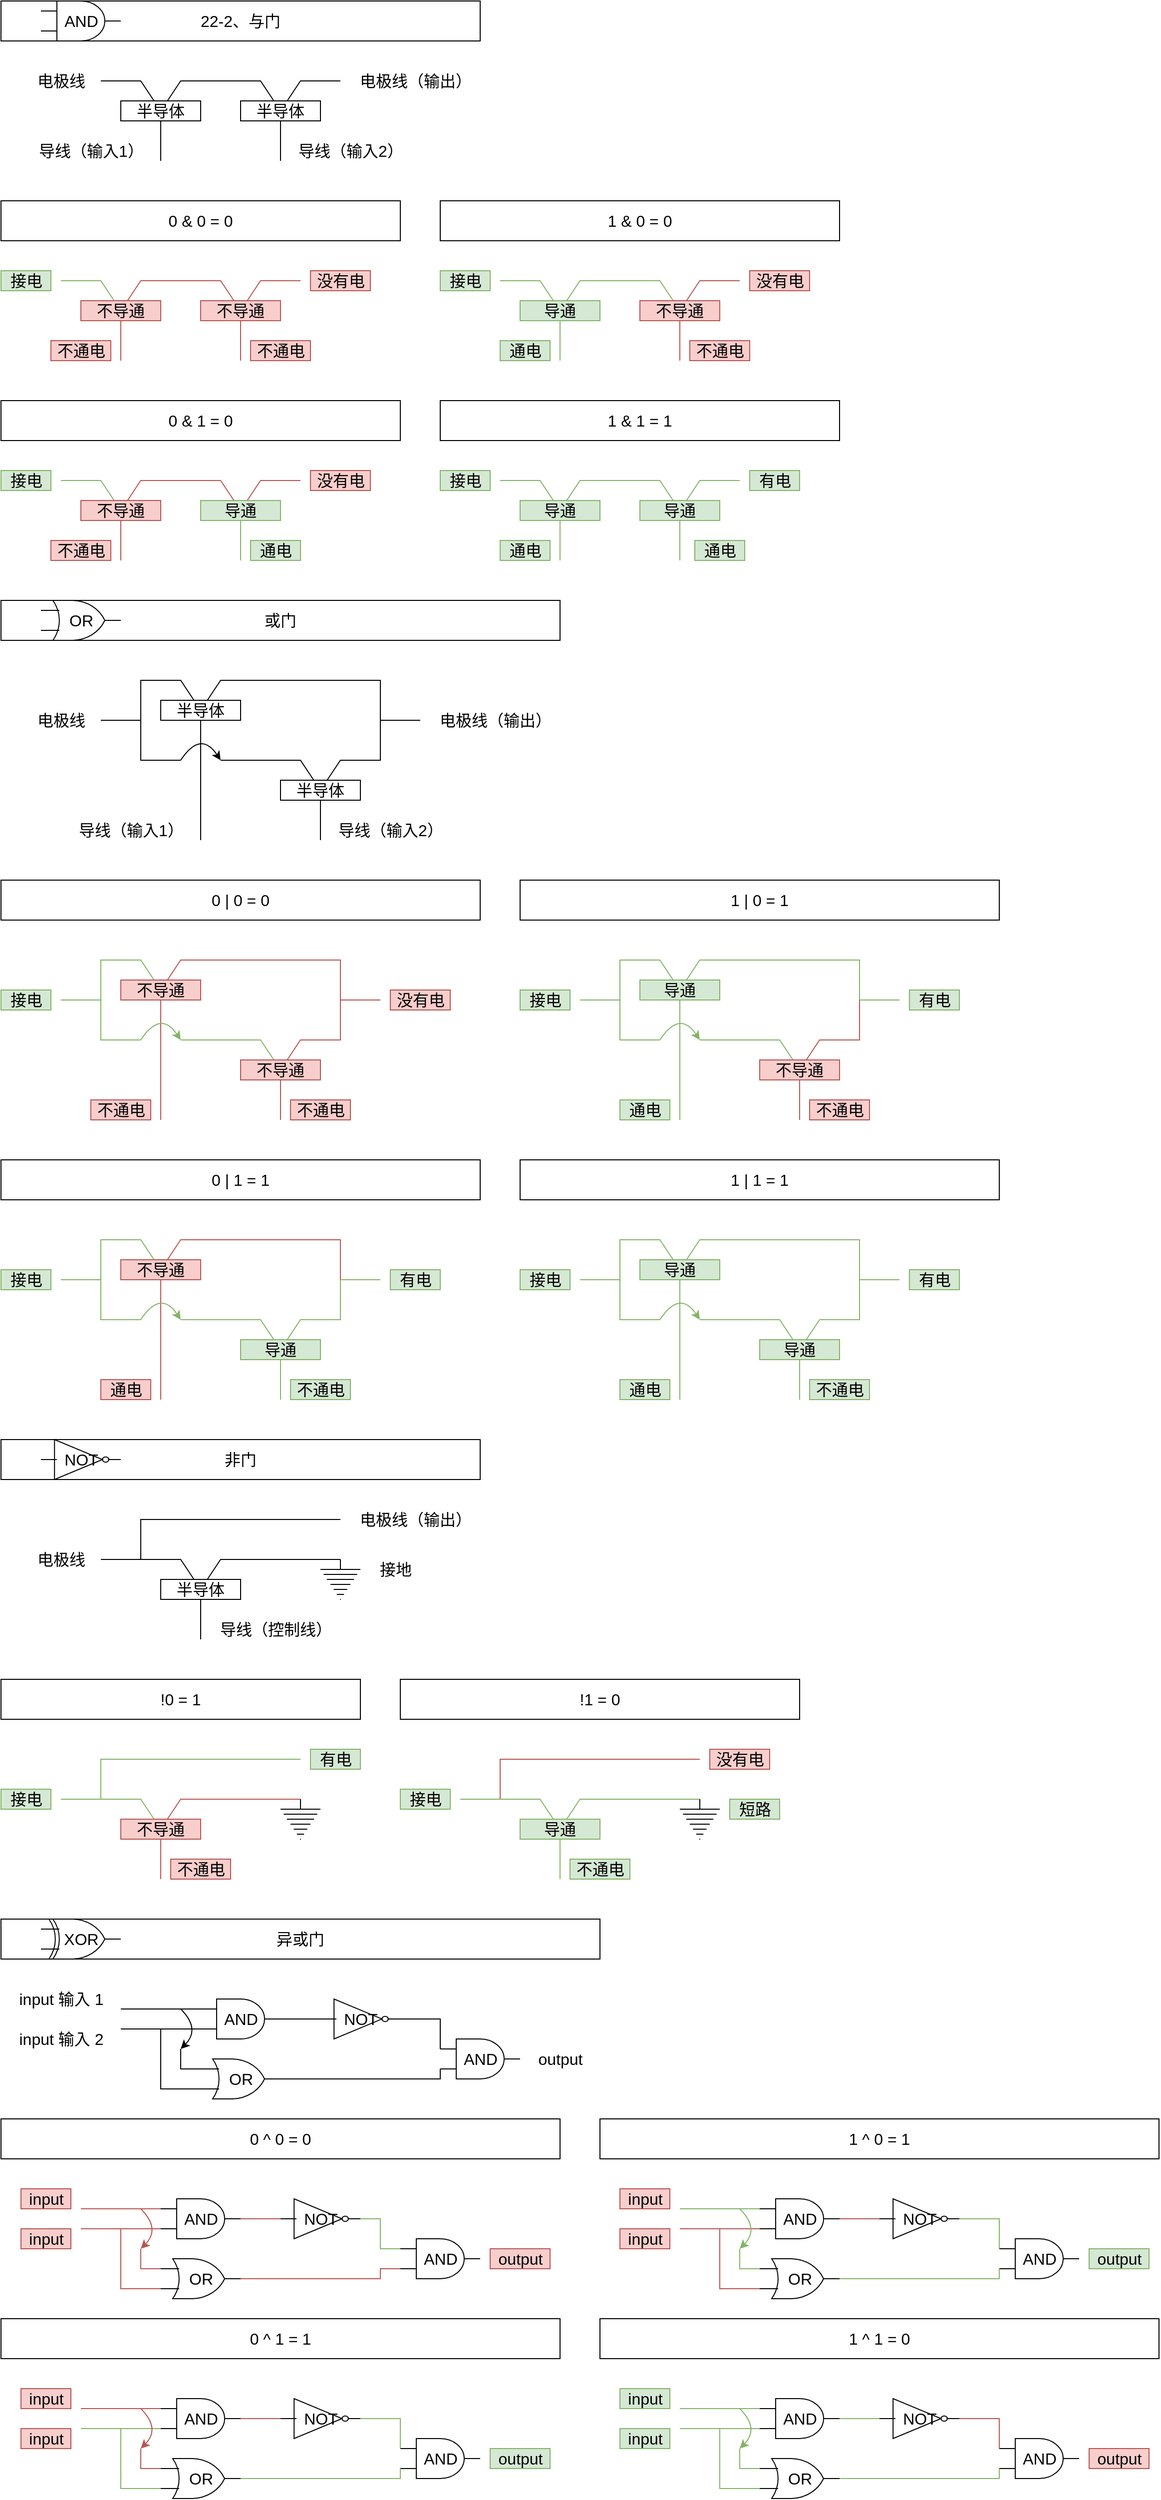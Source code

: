 <mxfile version="17.4.2" type="device"><diagram id="n6hgCIsgHHgJlaZAjlak" name="第 1 页"><mxGraphModel dx="1408" dy="843" grid="1" gridSize="10" guides="0" tooltips="1" connect="0" arrows="0" fold="1" page="1" pageScale="1" pageWidth="827" pageHeight="1169" math="0" shadow="0"><root><mxCell id="0"/><mxCell id="1" parent="0"/><mxCell id="3Is2JPBMQoYDMGSMHPyH-115" value="22-2、与门" style="rounded=0;whiteSpace=wrap;html=1;fontSize=16;fillColor=none;container=0;" parent="1" vertex="1"><mxGeometry x="40" y="40" width="480" height="40" as="geometry"/></mxCell><mxCell id="3Is2JPBMQoYDMGSMHPyH-117" value="AND" style="verticalLabelPosition=middle;shadow=0;dashed=0;align=center;html=1;verticalAlign=middle;shape=mxgraph.electrical.logic_gates.logic_gate;operation=and;fontSize=16;strokeColor=#000000;fillColor=none;labelPosition=center;container=0;" parent="1" vertex="1"><mxGeometry x="80" y="40" width="80" height="40" as="geometry"/></mxCell><mxCell id="3Is2JPBMQoYDMGSMHPyH-68" value="或门" style="rounded=0;whiteSpace=wrap;html=1;fontSize=16;fillColor=none;container=0;" parent="1" vertex="1"><mxGeometry x="40" y="640" width="560" height="40" as="geometry"/></mxCell><mxCell id="3Is2JPBMQoYDMGSMHPyH-73" value="OR" style="verticalLabelPosition=middle;shadow=0;dashed=0;align=center;html=1;verticalAlign=middle;shape=mxgraph.electrical.logic_gates.logic_gate;operation=or;fontSize=16;strokeColor=#000000;fillColor=none;labelPosition=center;container=0;" parent="1" vertex="1"><mxGeometry x="80" y="640" width="80" height="40" as="geometry"/></mxCell><mxCell id="mlIngXAzHb3pUDaN1y7E-105" value="0 &amp;amp; 0 = 0" style="rounded=0;whiteSpace=wrap;html=1;fontSize=16;fillColor=none;container=0;" parent="1" vertex="1"><mxGeometry x="40" y="240" width="400" height="40" as="geometry"/></mxCell><mxCell id="mlIngXAzHb3pUDaN1y7E-118" value="1 &amp;amp; 0 = 0" style="rounded=0;whiteSpace=wrap;html=1;fontSize=16;fillColor=none;container=0;" parent="1" vertex="1"><mxGeometry x="480" y="240" width="400" height="40" as="geometry"/></mxCell><mxCell id="mlIngXAzHb3pUDaN1y7E-131" value="0 &amp;amp; 1 = 0" style="rounded=0;whiteSpace=wrap;html=1;fontSize=16;fillColor=none;container=0;" parent="1" vertex="1"><mxGeometry x="40" y="440" width="400" height="40" as="geometry"/></mxCell><mxCell id="mlIngXAzHb3pUDaN1y7E-144" value="1 &amp;amp; 1 = 1" style="rounded=0;whiteSpace=wrap;html=1;fontSize=16;fillColor=none;container=0;" parent="1" vertex="1"><mxGeometry x="480" y="440" width="400" height="40" as="geometry"/></mxCell><mxCell id="mlIngXAzHb3pUDaN1y7E-157" value="0 | 0 = 0" style="rounded=0;whiteSpace=wrap;html=1;fontSize=16;fillColor=none;container=0;" parent="1" vertex="1"><mxGeometry x="40" y="920" width="480" height="40" as="geometry"/></mxCell><mxCell id="mlIngXAzHb3pUDaN1y7E-175" value="1 | 0 = 1" style="rounded=0;whiteSpace=wrap;html=1;fontSize=16;fillColor=none;container=0;" parent="1" vertex="1"><mxGeometry x="560" y="920" width="480" height="40" as="geometry"/></mxCell><mxCell id="mlIngXAzHb3pUDaN1y7E-192" value="0 | 1 = 1" style="rounded=0;whiteSpace=wrap;html=1;fontSize=16;fillColor=none;container=0;" parent="1" vertex="1"><mxGeometry x="40" y="1200" width="480" height="40" as="geometry"/></mxCell><mxCell id="mlIngXAzHb3pUDaN1y7E-209" value="1 | 1 = 1" style="rounded=0;whiteSpace=wrap;html=1;fontSize=16;fillColor=none;container=0;" parent="1" vertex="1"><mxGeometry x="560" y="1200" width="480" height="40" as="geometry"/></mxCell><mxCell id="3Is2JPBMQoYDMGSMHPyH-4" value="非门" style="rounded=0;whiteSpace=wrap;html=1;fontSize=16;fillColor=none;container=0;" parent="1" vertex="1"><mxGeometry x="40" y="1480" width="480" height="40" as="geometry"/></mxCell><mxCell id="mlIngXAzHb3pUDaN1y7E-228" value="!0 = 1" style="rounded=0;whiteSpace=wrap;html=1;fontSize=16;fillColor=none;container=0;" parent="1" vertex="1"><mxGeometry x="40" y="1720" width="360" height="40" as="geometry"/></mxCell><mxCell id="mlIngXAzHb3pUDaN1y7E-252" value="!1 = 0" style="rounded=0;whiteSpace=wrap;html=1;fontSize=16;fillColor=none;container=0;" parent="1" vertex="1"><mxGeometry x="440" y="1720" width="400" height="40" as="geometry"/></mxCell><mxCell id="3Is2JPBMQoYDMGSMHPyH-78" value="AND" style="verticalLabelPosition=middle;shadow=0;dashed=0;align=center;html=1;verticalAlign=middle;shape=mxgraph.electrical.logic_gates.logic_gate;operation=and;fontSize=16;strokeColor=#000000;fillColor=none;labelPosition=center;container=0;" parent="1" vertex="1"><mxGeometry x="240" y="2040" width="80" height="40" as="geometry"/></mxCell><mxCell id="3Is2JPBMQoYDMGSMHPyH-79" value="NOT" style="verticalLabelPosition=middle;shadow=0;dashed=0;align=center;html=1;verticalAlign=middle;shape=mxgraph.electrical.logic_gates.inverter_2;fontSize=16;strokeColor=#000000;fillColor=none;labelPosition=center;container=0;" parent="1" vertex="1"><mxGeometry x="360" y="2040" width="80" height="40" as="geometry"/></mxCell><mxCell id="3Is2JPBMQoYDMGSMHPyH-80" value="AND" style="verticalLabelPosition=middle;shadow=0;dashed=0;align=center;html=1;verticalAlign=middle;shape=mxgraph.electrical.logic_gates.logic_gate;operation=and;fontSize=16;strokeColor=#000000;fillColor=none;labelPosition=center;container=0;" parent="1" vertex="1"><mxGeometry x="480" y="2080" width="80" height="40" as="geometry"/></mxCell><mxCell id="3Is2JPBMQoYDMGSMHPyH-81" value="OR" style="verticalLabelPosition=middle;shadow=0;dashed=0;align=center;html=1;verticalAlign=middle;shape=mxgraph.electrical.logic_gates.logic_gate;operation=or;fontSize=16;strokeColor=#000000;fillColor=none;labelPosition=center;container=0;" parent="1" vertex="1"><mxGeometry x="240" y="2100" width="80" height="40" as="geometry"/></mxCell><mxCell id="3Is2JPBMQoYDMGSMHPyH-82" value="" style="endArrow=none;html=1;rounded=0;fontSize=16;strokeColor=#000000;entryX=0;entryY=0.25;entryDx=0;entryDy=0;entryPerimeter=0;" parent="1" target="3Is2JPBMQoYDMGSMHPyH-78" edge="1"><mxGeometry width="50" height="50" relative="1" as="geometry"><mxPoint x="160" y="2050" as="sourcePoint"/><mxPoint x="200" y="2060" as="targetPoint"/></mxGeometry></mxCell><mxCell id="3Is2JPBMQoYDMGSMHPyH-83" value="" style="endArrow=none;html=1;rounded=0;fontSize=16;strokeColor=#000000;entryX=0;entryY=0.5;entryDx=0;entryDy=0;entryPerimeter=0;exitX=1;exitY=0.5;exitDx=0;exitDy=0;exitPerimeter=0;" parent="1" source="3Is2JPBMQoYDMGSMHPyH-78" target="3Is2JPBMQoYDMGSMHPyH-79" edge="1"><mxGeometry width="50" height="50" relative="1" as="geometry"><mxPoint x="350" y="2050" as="sourcePoint"/><mxPoint x="250" y="2075" as="targetPoint"/></mxGeometry></mxCell><mxCell id="3Is2JPBMQoYDMGSMHPyH-84" value="" style="endArrow=none;html=1;rounded=0;fontSize=16;strokeColor=#000000;entryX=1;entryY=0.5;entryDx=0;entryDy=0;entryPerimeter=0;exitX=0;exitY=0.75;exitDx=0;exitDy=0;exitPerimeter=0;edgeStyle=elbowEdgeStyle;" parent="1" source="3Is2JPBMQoYDMGSMHPyH-80" target="3Is2JPBMQoYDMGSMHPyH-81" edge="1"><mxGeometry width="50" height="50" relative="1" as="geometry"><mxPoint x="350" y="2090" as="sourcePoint"/><mxPoint x="370" y="2090" as="targetPoint"/><Array as="points"><mxPoint x="480" y="2110"/></Array></mxGeometry></mxCell><mxCell id="3Is2JPBMQoYDMGSMHPyH-85" value="" style="endArrow=none;html=1;rounded=0;fontSize=16;strokeColor=#000000;entryX=1;entryY=0.5;entryDx=0;entryDy=0;entryPerimeter=0;exitX=0;exitY=0.25;exitDx=0;exitDy=0;exitPerimeter=0;edgeStyle=elbowEdgeStyle;" parent="1" source="3Is2JPBMQoYDMGSMHPyH-80" target="3Is2JPBMQoYDMGSMHPyH-79" edge="1"><mxGeometry width="50" height="50" relative="1" as="geometry"><mxPoint x="490" y="2145" as="sourcePoint"/><mxPoint x="350" y="2170" as="targetPoint"/><Array as="points"><mxPoint x="480" y="2080"/></Array></mxGeometry></mxCell><mxCell id="3Is2JPBMQoYDMGSMHPyH-86" value="" style="endArrow=none;html=1;rounded=0;fontSize=16;strokeColor=#000000;entryX=0;entryY=0.75;entryDx=0;entryDy=0;entryPerimeter=0;" parent="1" target="3Is2JPBMQoYDMGSMHPyH-78" edge="1"><mxGeometry width="50" height="50" relative="1" as="geometry"><mxPoint x="160" y="2070" as="sourcePoint"/><mxPoint x="230" y="2100" as="targetPoint"/></mxGeometry></mxCell><mxCell id="3Is2JPBMQoYDMGSMHPyH-87" value="" style="curved=1;endArrow=classic;html=1;rounded=0;fontSize=16;strokeColor=#000000;" parent="1" edge="1"><mxGeometry width="50" height="50" relative="1" as="geometry"><mxPoint x="220" y="2050" as="sourcePoint"/><mxPoint x="220" y="2090" as="targetPoint"/><Array as="points"><mxPoint x="240" y="2070"/></Array></mxGeometry></mxCell><mxCell id="3Is2JPBMQoYDMGSMHPyH-88" value="" style="endArrow=none;html=1;rounded=0;fontSize=16;strokeColor=#000000;exitX=0;exitY=0.75;exitDx=0;exitDy=0;exitPerimeter=0;" parent="1" source="3Is2JPBMQoYDMGSMHPyH-81" edge="1"><mxGeometry width="50" height="50" relative="1" as="geometry"><mxPoint x="130" y="2120" as="sourcePoint"/><mxPoint x="200" y="2070" as="targetPoint"/><Array as="points"><mxPoint x="200" y="2130"/></Array></mxGeometry></mxCell><mxCell id="3Is2JPBMQoYDMGSMHPyH-89" value="" style="endArrow=none;html=1;rounded=0;fontSize=16;strokeColor=#000000;entryX=0;entryY=0.25;entryDx=0;entryDy=0;entryPerimeter=0;" parent="1" target="3Is2JPBMQoYDMGSMHPyH-81" edge="1"><mxGeometry width="50" height="50" relative="1" as="geometry"><mxPoint x="220" y="2090" as="sourcePoint"/><mxPoint x="220" y="2040" as="targetPoint"/><Array as="points"><mxPoint x="220" y="2110"/></Array></mxGeometry></mxCell><mxCell id="3Is2JPBMQoYDMGSMHPyH-93" value="output" style="text;html=1;align=center;verticalAlign=middle;resizable=0;points=[];autosize=1;strokeColor=none;fillColor=none;fontSize=16;container=0;" parent="1" vertex="1"><mxGeometry x="570" y="2090" width="60" height="20" as="geometry"/></mxCell><mxCell id="3Is2JPBMQoYDMGSMHPyH-94" value="异或门" style="rounded=0;whiteSpace=wrap;html=1;fontSize=16;strokeColor=#000000;fillColor=none;container=0;" parent="1" vertex="1"><mxGeometry x="40" y="1960" width="600" height="40" as="geometry"/></mxCell><mxCell id="mlIngXAzHb3pUDaN1y7E-269" value="短路" style="text;html=1;align=center;verticalAlign=middle;resizable=0;points=[];autosize=1;fontSize=16;container=0;fillColor=#d5e8d4;strokeColor=#82b366;" parent="1" vertex="1"><mxGeometry x="770" y="1840" width="50" height="20" as="geometry"/></mxCell><mxCell id="mlIngXAzHb3pUDaN1y7E-271" value="AND" style="verticalLabelPosition=middle;shadow=0;dashed=0;align=center;html=1;verticalAlign=middle;shape=mxgraph.electrical.logic_gates.logic_gate;operation=and;fontSize=16;strokeColor=#000000;fillColor=none;labelPosition=center;container=0;" parent="1" vertex="1"><mxGeometry x="200" y="2240" width="80" height="40" as="geometry"/></mxCell><mxCell id="mlIngXAzHb3pUDaN1y7E-272" value="NOT" style="verticalLabelPosition=middle;shadow=0;dashed=0;align=center;html=1;verticalAlign=middle;shape=mxgraph.electrical.logic_gates.inverter_2;fontSize=16;strokeColor=#000000;fillColor=none;labelPosition=center;container=0;" parent="1" vertex="1"><mxGeometry x="320" y="2240" width="80" height="40" as="geometry"/></mxCell><mxCell id="mlIngXAzHb3pUDaN1y7E-273" value="AND" style="verticalLabelPosition=middle;shadow=0;dashed=0;align=center;html=1;verticalAlign=middle;shape=mxgraph.electrical.logic_gates.logic_gate;operation=and;fontSize=16;strokeColor=#000000;fillColor=none;labelPosition=center;container=0;" parent="1" vertex="1"><mxGeometry x="440" y="2280" width="80" height="40" as="geometry"/></mxCell><mxCell id="mlIngXAzHb3pUDaN1y7E-274" value="OR" style="verticalLabelPosition=middle;shadow=0;dashed=0;align=center;html=1;verticalAlign=middle;shape=mxgraph.electrical.logic_gates.logic_gate;operation=or;fontSize=16;strokeColor=#000000;fillColor=none;labelPosition=center;container=0;" parent="1" vertex="1"><mxGeometry x="200" y="2300" width="80" height="40" as="geometry"/></mxCell><mxCell id="mlIngXAzHb3pUDaN1y7E-275" value="" style="endArrow=none;html=1;rounded=0;fontSize=16;strokeColor=#b85450;entryX=0;entryY=0.25;entryDx=0;entryDy=0;entryPerimeter=0;fillColor=#f8cecc;" parent="1" target="mlIngXAzHb3pUDaN1y7E-271" edge="1"><mxGeometry width="50" height="50" relative="1" as="geometry"><mxPoint x="120" y="2250" as="sourcePoint"/><mxPoint x="160" y="2260" as="targetPoint"/></mxGeometry></mxCell><mxCell id="mlIngXAzHb3pUDaN1y7E-276" value="" style="endArrow=none;html=1;rounded=0;fontSize=16;strokeColor=#b85450;entryX=0;entryY=0.5;entryDx=0;entryDy=0;entryPerimeter=0;exitX=1;exitY=0.5;exitDx=0;exitDy=0;exitPerimeter=0;fillColor=#f8cecc;" parent="1" source="mlIngXAzHb3pUDaN1y7E-271" target="mlIngXAzHb3pUDaN1y7E-272" edge="1"><mxGeometry width="50" height="50" relative="1" as="geometry"><mxPoint x="310" y="2250" as="sourcePoint"/><mxPoint x="210" y="2275" as="targetPoint"/></mxGeometry></mxCell><mxCell id="mlIngXAzHb3pUDaN1y7E-277" value="" style="endArrow=none;html=1;rounded=0;fontSize=16;strokeColor=#b85450;entryX=1;entryY=0.5;entryDx=0;entryDy=0;entryPerimeter=0;exitX=0;exitY=0.75;exitDx=0;exitDy=0;exitPerimeter=0;fillColor=#f8cecc;edgeStyle=elbowEdgeStyle;" parent="1" source="mlIngXAzHb3pUDaN1y7E-273" target="mlIngXAzHb3pUDaN1y7E-274" edge="1"><mxGeometry width="50" height="50" relative="1" as="geometry"><mxPoint x="310" y="2290" as="sourcePoint"/><mxPoint x="330" y="2290" as="targetPoint"/><Array as="points"><mxPoint x="420" y="2310"/></Array></mxGeometry></mxCell><mxCell id="mlIngXAzHb3pUDaN1y7E-278" value="" style="endArrow=none;html=1;rounded=0;fontSize=16;strokeColor=#82b366;entryX=1;entryY=0.5;entryDx=0;entryDy=0;entryPerimeter=0;exitX=0;exitY=0.25;exitDx=0;exitDy=0;exitPerimeter=0;fillColor=#d5e8d4;edgeStyle=elbowEdgeStyle;" parent="1" source="mlIngXAzHb3pUDaN1y7E-273" target="mlIngXAzHb3pUDaN1y7E-272" edge="1"><mxGeometry width="50" height="50" relative="1" as="geometry"><mxPoint x="450" y="2345" as="sourcePoint"/><mxPoint x="310" y="2370" as="targetPoint"/></mxGeometry></mxCell><mxCell id="mlIngXAzHb3pUDaN1y7E-279" value="" style="endArrow=none;html=1;rounded=0;fontSize=16;strokeColor=#b85450;entryX=0;entryY=0.75;entryDx=0;entryDy=0;entryPerimeter=0;fillColor=#f8cecc;" parent="1" target="mlIngXAzHb3pUDaN1y7E-271" edge="1"><mxGeometry width="50" height="50" relative="1" as="geometry"><mxPoint x="120" y="2270" as="sourcePoint"/><mxPoint x="190" y="2300" as="targetPoint"/></mxGeometry></mxCell><mxCell id="mlIngXAzHb3pUDaN1y7E-280" value="" style="curved=1;endArrow=classic;html=1;rounded=0;fontSize=16;strokeColor=#b85450;fillColor=#f8cecc;" parent="1" edge="1"><mxGeometry width="50" height="50" relative="1" as="geometry"><mxPoint x="180" y="2250" as="sourcePoint"/><mxPoint x="180" y="2290" as="targetPoint"/><Array as="points"><mxPoint x="200" y="2270"/></Array></mxGeometry></mxCell><mxCell id="mlIngXAzHb3pUDaN1y7E-281" value="" style="endArrow=none;html=1;rounded=0;fontSize=16;strokeColor=#b85450;exitX=0;exitY=0.75;exitDx=0;exitDy=0;exitPerimeter=0;fillColor=#f8cecc;" parent="1" source="mlIngXAzHb3pUDaN1y7E-274" edge="1"><mxGeometry width="50" height="50" relative="1" as="geometry"><mxPoint x="90" y="2320" as="sourcePoint"/><mxPoint x="160" y="2270" as="targetPoint"/><Array as="points"><mxPoint x="160" y="2330"/></Array></mxGeometry></mxCell><mxCell id="mlIngXAzHb3pUDaN1y7E-282" value="" style="endArrow=none;html=1;rounded=0;fontSize=16;strokeColor=#b85450;entryX=0;entryY=0.25;entryDx=0;entryDy=0;entryPerimeter=0;fillColor=#f8cecc;" parent="1" target="mlIngXAzHb3pUDaN1y7E-274" edge="1"><mxGeometry width="50" height="50" relative="1" as="geometry"><mxPoint x="180" y="2290" as="sourcePoint"/><mxPoint x="180" y="2240" as="targetPoint"/><Array as="points"><mxPoint x="180" y="2310"/></Array></mxGeometry></mxCell><mxCell id="mlIngXAzHb3pUDaN1y7E-283" value="input" style="text;html=1;align=center;verticalAlign=middle;resizable=0;points=[];autosize=1;strokeColor=#b85450;fillColor=#f8cecc;fontSize=16;container=0;" parent="1" vertex="1"><mxGeometry x="60" y="2230" width="50" height="20" as="geometry"/></mxCell><mxCell id="mlIngXAzHb3pUDaN1y7E-284" value="input" style="text;html=1;align=center;verticalAlign=middle;resizable=0;points=[];autosize=1;strokeColor=#b85450;fillColor=#f8cecc;fontSize=16;container=0;" parent="1" vertex="1"><mxGeometry x="60" y="2270" width="50" height="20" as="geometry"/></mxCell><mxCell id="mlIngXAzHb3pUDaN1y7E-286" value="output" style="text;html=1;align=center;verticalAlign=middle;resizable=0;points=[];autosize=1;strokeColor=#b85450;fillColor=#f8cecc;fontSize=16;container=0;" parent="1" vertex="1"><mxGeometry x="530" y="2290" width="60" height="20" as="geometry"/></mxCell><mxCell id="mlIngXAzHb3pUDaN1y7E-287" value="0 ^ 0 = 0" style="rounded=0;whiteSpace=wrap;html=1;fontSize=16;strokeColor=#000000;fillColor=none;container=0;" parent="1" vertex="1"><mxGeometry x="40" y="2160" width="560" height="40" as="geometry"/></mxCell><mxCell id="mlIngXAzHb3pUDaN1y7E-288" value="AND" style="verticalLabelPosition=middle;shadow=0;dashed=0;align=center;html=1;verticalAlign=middle;shape=mxgraph.electrical.logic_gates.logic_gate;operation=and;fontSize=16;strokeColor=#000000;fillColor=none;labelPosition=center;container=0;" parent="1" vertex="1"><mxGeometry x="800" y="2240" width="80" height="40" as="geometry"/></mxCell><mxCell id="mlIngXAzHb3pUDaN1y7E-289" value="NOT" style="verticalLabelPosition=middle;shadow=0;dashed=0;align=center;html=1;verticalAlign=middle;shape=mxgraph.electrical.logic_gates.inverter_2;fontSize=16;strokeColor=#000000;fillColor=none;labelPosition=center;container=0;" parent="1" vertex="1"><mxGeometry x="920" y="2240" width="80" height="40" as="geometry"/></mxCell><mxCell id="mlIngXAzHb3pUDaN1y7E-290" value="AND" style="verticalLabelPosition=middle;shadow=0;dashed=0;align=center;html=1;verticalAlign=middle;shape=mxgraph.electrical.logic_gates.logic_gate;operation=and;fontSize=16;strokeColor=#000000;fillColor=none;labelPosition=center;container=0;" parent="1" vertex="1"><mxGeometry x="1040" y="2280" width="80" height="40" as="geometry"/></mxCell><mxCell id="mlIngXAzHb3pUDaN1y7E-291" value="OR" style="verticalLabelPosition=middle;shadow=0;dashed=0;align=center;html=1;verticalAlign=middle;shape=mxgraph.electrical.logic_gates.logic_gate;operation=or;fontSize=16;strokeColor=#000000;fillColor=none;labelPosition=center;container=0;" parent="1" vertex="1"><mxGeometry x="800" y="2300" width="80" height="40" as="geometry"/></mxCell><mxCell id="mlIngXAzHb3pUDaN1y7E-292" value="" style="endArrow=none;html=1;rounded=0;fontSize=16;strokeColor=#82b366;entryX=0;entryY=0.25;entryDx=0;entryDy=0;entryPerimeter=0;fillColor=#d5e8d4;" parent="1" target="mlIngXAzHb3pUDaN1y7E-288" edge="1"><mxGeometry width="50" height="50" relative="1" as="geometry"><mxPoint x="720" y="2250" as="sourcePoint"/><mxPoint x="760" y="2260" as="targetPoint"/></mxGeometry></mxCell><mxCell id="mlIngXAzHb3pUDaN1y7E-293" value="" style="endArrow=none;html=1;rounded=0;fontSize=16;strokeColor=#b85450;entryX=0;entryY=0.5;entryDx=0;entryDy=0;entryPerimeter=0;exitX=1;exitY=0.5;exitDx=0;exitDy=0;exitPerimeter=0;fillColor=#f8cecc;" parent="1" source="mlIngXAzHb3pUDaN1y7E-288" target="mlIngXAzHb3pUDaN1y7E-289" edge="1"><mxGeometry width="50" height="50" relative="1" as="geometry"><mxPoint x="910" y="2250" as="sourcePoint"/><mxPoint x="810" y="2275" as="targetPoint"/></mxGeometry></mxCell><mxCell id="mlIngXAzHb3pUDaN1y7E-294" value="" style="endArrow=none;html=1;rounded=0;fontSize=16;strokeColor=#82b366;entryX=1;entryY=0.5;entryDx=0;entryDy=0;entryPerimeter=0;exitX=0;exitY=0.75;exitDx=0;exitDy=0;exitPerimeter=0;fillColor=#d5e8d4;" parent="1" source="mlIngXAzHb3pUDaN1y7E-290" target="mlIngXAzHb3pUDaN1y7E-291" edge="1"><mxGeometry width="50" height="50" relative="1" as="geometry"><mxPoint x="910" y="2290" as="sourcePoint"/><mxPoint x="930" y="2290" as="targetPoint"/><Array as="points"><mxPoint x="1040" y="2320"/></Array></mxGeometry></mxCell><mxCell id="mlIngXAzHb3pUDaN1y7E-295" value="" style="endArrow=none;html=1;rounded=0;fontSize=16;strokeColor=#82b366;entryX=1;entryY=0.5;entryDx=0;entryDy=0;entryPerimeter=0;exitX=0;exitY=0.25;exitDx=0;exitDy=0;exitPerimeter=0;fillColor=#d5e8d4;" parent="1" source="mlIngXAzHb3pUDaN1y7E-290" target="mlIngXAzHb3pUDaN1y7E-289" edge="1"><mxGeometry width="50" height="50" relative="1" as="geometry"><mxPoint x="1050" y="2345" as="sourcePoint"/><mxPoint x="910" y="2370" as="targetPoint"/><Array as="points"><mxPoint x="1040" y="2260"/></Array></mxGeometry></mxCell><mxCell id="mlIngXAzHb3pUDaN1y7E-296" value="" style="endArrow=none;html=1;rounded=0;fontSize=16;strokeColor=#b85450;entryX=0;entryY=0.75;entryDx=0;entryDy=0;entryPerimeter=0;fillColor=#f8cecc;" parent="1" target="mlIngXAzHb3pUDaN1y7E-288" edge="1"><mxGeometry width="50" height="50" relative="1" as="geometry"><mxPoint x="720" y="2270" as="sourcePoint"/><mxPoint x="790" y="2300" as="targetPoint"/></mxGeometry></mxCell><mxCell id="mlIngXAzHb3pUDaN1y7E-297" value="" style="curved=1;endArrow=classic;html=1;rounded=0;fontSize=16;strokeColor=#82b366;fillColor=#d5e8d4;" parent="1" edge="1"><mxGeometry width="50" height="50" relative="1" as="geometry"><mxPoint x="780" y="2250" as="sourcePoint"/><mxPoint x="780" y="2290" as="targetPoint"/><Array as="points"><mxPoint x="800" y="2270"/></Array></mxGeometry></mxCell><mxCell id="mlIngXAzHb3pUDaN1y7E-298" value="" style="endArrow=none;html=1;rounded=0;fontSize=16;strokeColor=#b85450;exitX=0;exitY=0.75;exitDx=0;exitDy=0;exitPerimeter=0;fillColor=#f8cecc;" parent="1" source="mlIngXAzHb3pUDaN1y7E-291" edge="1"><mxGeometry width="50" height="50" relative="1" as="geometry"><mxPoint x="690" y="2320" as="sourcePoint"/><mxPoint x="760" y="2270" as="targetPoint"/><Array as="points"><mxPoint x="760" y="2330"/></Array></mxGeometry></mxCell><mxCell id="mlIngXAzHb3pUDaN1y7E-299" value="" style="endArrow=none;html=1;rounded=0;fontSize=16;strokeColor=#82b366;entryX=0;entryY=0.25;entryDx=0;entryDy=0;entryPerimeter=0;fillColor=#d5e8d4;" parent="1" target="mlIngXAzHb3pUDaN1y7E-291" edge="1"><mxGeometry width="50" height="50" relative="1" as="geometry"><mxPoint x="780" y="2290" as="sourcePoint"/><mxPoint x="780" y="2240" as="targetPoint"/><Array as="points"><mxPoint x="780" y="2310"/></Array></mxGeometry></mxCell><mxCell id="mlIngXAzHb3pUDaN1y7E-300" value="input" style="text;html=1;align=center;verticalAlign=middle;resizable=0;points=[];autosize=1;strokeColor=#b85450;fillColor=#f8cecc;fontSize=16;container=0;" parent="1" vertex="1"><mxGeometry x="660" y="2230" width="50" height="20" as="geometry"/></mxCell><mxCell id="mlIngXAzHb3pUDaN1y7E-301" value="input" style="text;html=1;align=center;verticalAlign=middle;resizable=0;points=[];autosize=1;strokeColor=#b85450;fillColor=#f8cecc;fontSize=16;container=0;" parent="1" vertex="1"><mxGeometry x="660" y="2270" width="50" height="20" as="geometry"/></mxCell><mxCell id="mlIngXAzHb3pUDaN1y7E-303" value="output" style="text;html=1;align=center;verticalAlign=middle;resizable=0;points=[];autosize=1;strokeColor=#82b366;fillColor=#d5e8d4;fontSize=16;container=0;" parent="1" vertex="1"><mxGeometry x="1130" y="2290" width="60" height="20" as="geometry"/></mxCell><mxCell id="mlIngXAzHb3pUDaN1y7E-304" value="1 ^ 0 = 1" style="rounded=0;whiteSpace=wrap;html=1;fontSize=16;strokeColor=#000000;fillColor=none;container=0;" parent="1" vertex="1"><mxGeometry x="640" y="2160" width="560" height="40" as="geometry"/></mxCell><mxCell id="mlIngXAzHb3pUDaN1y7E-305" value="AND" style="verticalLabelPosition=middle;shadow=0;dashed=0;align=center;html=1;verticalAlign=middle;shape=mxgraph.electrical.logic_gates.logic_gate;operation=and;fontSize=16;strokeColor=#000000;fillColor=none;labelPosition=center;container=0;" parent="1" vertex="1"><mxGeometry x="200" y="2440" width="80" height="40" as="geometry"/></mxCell><mxCell id="mlIngXAzHb3pUDaN1y7E-306" value="NOT" style="verticalLabelPosition=middle;shadow=0;dashed=0;align=center;html=1;verticalAlign=middle;shape=mxgraph.electrical.logic_gates.inverter_2;fontSize=16;strokeColor=#000000;fillColor=none;labelPosition=center;container=0;" parent="1" vertex="1"><mxGeometry x="320" y="2440" width="80" height="40" as="geometry"/></mxCell><mxCell id="mlIngXAzHb3pUDaN1y7E-307" value="AND" style="verticalLabelPosition=middle;shadow=0;dashed=0;align=center;html=1;verticalAlign=middle;shape=mxgraph.electrical.logic_gates.logic_gate;operation=and;fontSize=16;strokeColor=#000000;fillColor=none;labelPosition=center;container=0;" parent="1" vertex="1"><mxGeometry x="440" y="2480" width="80" height="40" as="geometry"/></mxCell><mxCell id="mlIngXAzHb3pUDaN1y7E-308" value="OR" style="verticalLabelPosition=middle;shadow=0;dashed=0;align=center;html=1;verticalAlign=middle;shape=mxgraph.electrical.logic_gates.logic_gate;operation=or;fontSize=16;strokeColor=#000000;fillColor=none;labelPosition=center;container=0;" parent="1" vertex="1"><mxGeometry x="200" y="2500" width="80" height="40" as="geometry"/></mxCell><mxCell id="mlIngXAzHb3pUDaN1y7E-309" value="" style="endArrow=none;html=1;rounded=0;fontSize=16;strokeColor=#b85450;entryX=0;entryY=0.25;entryDx=0;entryDy=0;entryPerimeter=0;fillColor=#f8cecc;" parent="1" target="mlIngXAzHb3pUDaN1y7E-305" edge="1"><mxGeometry width="50" height="50" relative="1" as="geometry"><mxPoint x="120" y="2450" as="sourcePoint"/><mxPoint x="160" y="2460" as="targetPoint"/></mxGeometry></mxCell><mxCell id="mlIngXAzHb3pUDaN1y7E-310" value="" style="endArrow=none;html=1;rounded=0;fontSize=16;strokeColor=#b85450;entryX=0;entryY=0.5;entryDx=0;entryDy=0;entryPerimeter=0;exitX=1;exitY=0.5;exitDx=0;exitDy=0;exitPerimeter=0;fillColor=#f8cecc;" parent="1" source="mlIngXAzHb3pUDaN1y7E-305" target="mlIngXAzHb3pUDaN1y7E-306" edge="1"><mxGeometry width="50" height="50" relative="1" as="geometry"><mxPoint x="310" y="2450" as="sourcePoint"/><mxPoint x="210" y="2475" as="targetPoint"/></mxGeometry></mxCell><mxCell id="mlIngXAzHb3pUDaN1y7E-311" value="" style="endArrow=none;html=1;rounded=0;fontSize=16;strokeColor=#82b366;entryX=1;entryY=0.5;entryDx=0;entryDy=0;entryPerimeter=0;exitX=0;exitY=0.75;exitDx=0;exitDy=0;exitPerimeter=0;fillColor=#d5e8d4;" parent="1" source="mlIngXAzHb3pUDaN1y7E-307" target="mlIngXAzHb3pUDaN1y7E-308" edge="1"><mxGeometry width="50" height="50" relative="1" as="geometry"><mxPoint x="310" y="2490" as="sourcePoint"/><mxPoint x="330" y="2490" as="targetPoint"/><Array as="points"><mxPoint x="440" y="2520"/></Array></mxGeometry></mxCell><mxCell id="mlIngXAzHb3pUDaN1y7E-312" value="" style="endArrow=none;html=1;rounded=0;fontSize=16;strokeColor=#82b366;entryX=1;entryY=0.5;entryDx=0;entryDy=0;entryPerimeter=0;exitX=0;exitY=0.25;exitDx=0;exitDy=0;exitPerimeter=0;fillColor=#d5e8d4;" parent="1" source="mlIngXAzHb3pUDaN1y7E-307" target="mlIngXAzHb3pUDaN1y7E-306" edge="1"><mxGeometry width="50" height="50" relative="1" as="geometry"><mxPoint x="450" y="2545" as="sourcePoint"/><mxPoint x="310" y="2570" as="targetPoint"/><Array as="points"><mxPoint x="440" y="2460"/></Array></mxGeometry></mxCell><mxCell id="mlIngXAzHb3pUDaN1y7E-313" value="" style="endArrow=none;html=1;rounded=0;fontSize=16;strokeColor=#82b366;entryX=0;entryY=0.75;entryDx=0;entryDy=0;entryPerimeter=0;fillColor=#d5e8d4;" parent="1" target="mlIngXAzHb3pUDaN1y7E-305" edge="1"><mxGeometry width="50" height="50" relative="1" as="geometry"><mxPoint x="120" y="2470" as="sourcePoint"/><mxPoint x="190" y="2500" as="targetPoint"/></mxGeometry></mxCell><mxCell id="mlIngXAzHb3pUDaN1y7E-314" value="" style="curved=1;endArrow=classic;html=1;rounded=0;fontSize=16;strokeColor=#b85450;fillColor=#f8cecc;" parent="1" edge="1"><mxGeometry width="50" height="50" relative="1" as="geometry"><mxPoint x="180" y="2450" as="sourcePoint"/><mxPoint x="180" y="2490" as="targetPoint"/><Array as="points"><mxPoint x="200" y="2470"/></Array></mxGeometry></mxCell><mxCell id="mlIngXAzHb3pUDaN1y7E-315" value="" style="endArrow=none;html=1;rounded=0;fontSize=16;strokeColor=#82b366;exitX=0;exitY=0.75;exitDx=0;exitDy=0;exitPerimeter=0;fillColor=#d5e8d4;" parent="1" source="mlIngXAzHb3pUDaN1y7E-308" edge="1"><mxGeometry width="50" height="50" relative="1" as="geometry"><mxPoint x="90" y="2520" as="sourcePoint"/><mxPoint x="160" y="2470" as="targetPoint"/><Array as="points"><mxPoint x="160" y="2530"/></Array></mxGeometry></mxCell><mxCell id="mlIngXAzHb3pUDaN1y7E-316" value="" style="endArrow=none;html=1;rounded=0;fontSize=16;strokeColor=#b85450;entryX=0;entryY=0.25;entryDx=0;entryDy=0;entryPerimeter=0;fillColor=#f8cecc;" parent="1" target="mlIngXAzHb3pUDaN1y7E-308" edge="1"><mxGeometry width="50" height="50" relative="1" as="geometry"><mxPoint x="180" y="2490" as="sourcePoint"/><mxPoint x="180" y="2440" as="targetPoint"/><Array as="points"><mxPoint x="180" y="2510"/></Array></mxGeometry></mxCell><mxCell id="mlIngXAzHb3pUDaN1y7E-317" value="input" style="text;html=1;align=center;verticalAlign=middle;resizable=0;points=[];autosize=1;strokeColor=#b85450;fillColor=#f8cecc;fontSize=16;container=0;" parent="1" vertex="1"><mxGeometry x="60" y="2430" width="50" height="20" as="geometry"/></mxCell><mxCell id="mlIngXAzHb3pUDaN1y7E-318" value="input" style="text;html=1;align=center;verticalAlign=middle;resizable=0;points=[];autosize=1;strokeColor=#b85450;fillColor=#f8cecc;fontSize=16;container=0;" parent="1" vertex="1"><mxGeometry x="60" y="2470" width="50" height="20" as="geometry"/></mxCell><mxCell id="mlIngXAzHb3pUDaN1y7E-320" value="output" style="text;html=1;align=center;verticalAlign=middle;resizable=0;points=[];autosize=1;strokeColor=#82b366;fillColor=#d5e8d4;fontSize=16;container=0;" parent="1" vertex="1"><mxGeometry x="530" y="2490" width="60" height="20" as="geometry"/></mxCell><mxCell id="mlIngXAzHb3pUDaN1y7E-321" value="0 ^ 1 = 1" style="rounded=0;whiteSpace=wrap;html=1;fontSize=16;strokeColor=#000000;fillColor=none;container=0;" parent="1" vertex="1"><mxGeometry x="40" y="2360" width="560" height="40" as="geometry"/></mxCell><mxCell id="mlIngXAzHb3pUDaN1y7E-322" value="AND" style="verticalLabelPosition=middle;shadow=0;dashed=0;align=center;html=1;verticalAlign=middle;shape=mxgraph.electrical.logic_gates.logic_gate;operation=and;fontSize=16;strokeColor=#000000;fillColor=none;labelPosition=center;container=0;" parent="1" vertex="1"><mxGeometry x="800" y="2440" width="80" height="40" as="geometry"/></mxCell><mxCell id="mlIngXAzHb3pUDaN1y7E-323" value="NOT" style="verticalLabelPosition=middle;shadow=0;dashed=0;align=center;html=1;verticalAlign=middle;shape=mxgraph.electrical.logic_gates.inverter_2;fontSize=16;strokeColor=#000000;fillColor=none;labelPosition=center;container=0;" parent="1" vertex="1"><mxGeometry x="920" y="2440" width="80" height="40" as="geometry"/></mxCell><mxCell id="mlIngXAzHb3pUDaN1y7E-324" value="AND" style="verticalLabelPosition=middle;shadow=0;dashed=0;align=center;html=1;verticalAlign=middle;shape=mxgraph.electrical.logic_gates.logic_gate;operation=and;fontSize=16;strokeColor=#000000;fillColor=none;labelPosition=center;container=0;" parent="1" vertex="1"><mxGeometry x="1040" y="2480" width="80" height="40" as="geometry"/></mxCell><mxCell id="mlIngXAzHb3pUDaN1y7E-325" value="OR" style="verticalLabelPosition=middle;shadow=0;dashed=0;align=center;html=1;verticalAlign=middle;shape=mxgraph.electrical.logic_gates.logic_gate;operation=or;fontSize=16;strokeColor=#000000;fillColor=none;labelPosition=center;container=0;" parent="1" vertex="1"><mxGeometry x="800" y="2500" width="80" height="40" as="geometry"/></mxCell><mxCell id="mlIngXAzHb3pUDaN1y7E-326" value="" style="endArrow=none;html=1;rounded=0;fontSize=16;strokeColor=#82b366;entryX=0;entryY=0.25;entryDx=0;entryDy=0;entryPerimeter=0;fillColor=#d5e8d4;" parent="1" target="mlIngXAzHb3pUDaN1y7E-322" edge="1"><mxGeometry width="50" height="50" relative="1" as="geometry"><mxPoint x="720" y="2450" as="sourcePoint"/><mxPoint x="760" y="2460" as="targetPoint"/></mxGeometry></mxCell><mxCell id="mlIngXAzHb3pUDaN1y7E-327" value="" style="endArrow=none;html=1;rounded=0;fontSize=16;strokeColor=#82b366;entryX=0;entryY=0.5;entryDx=0;entryDy=0;entryPerimeter=0;exitX=1;exitY=0.5;exitDx=0;exitDy=0;exitPerimeter=0;fillColor=#d5e8d4;" parent="1" source="mlIngXAzHb3pUDaN1y7E-322" target="mlIngXAzHb3pUDaN1y7E-323" edge="1"><mxGeometry width="50" height="50" relative="1" as="geometry"><mxPoint x="910" y="2450" as="sourcePoint"/><mxPoint x="810" y="2475" as="targetPoint"/></mxGeometry></mxCell><mxCell id="mlIngXAzHb3pUDaN1y7E-328" value="" style="endArrow=none;html=1;rounded=0;fontSize=16;strokeColor=#82b366;entryX=1;entryY=0.5;entryDx=0;entryDy=0;entryPerimeter=0;exitX=0;exitY=0.75;exitDx=0;exitDy=0;exitPerimeter=0;fillColor=#d5e8d4;" parent="1" source="mlIngXAzHb3pUDaN1y7E-324" target="mlIngXAzHb3pUDaN1y7E-325" edge="1"><mxGeometry width="50" height="50" relative="1" as="geometry"><mxPoint x="910" y="2490" as="sourcePoint"/><mxPoint x="930" y="2490" as="targetPoint"/><Array as="points"><mxPoint x="1040" y="2520"/></Array></mxGeometry></mxCell><mxCell id="mlIngXAzHb3pUDaN1y7E-329" value="" style="endArrow=none;html=1;rounded=0;fontSize=16;strokeColor=#b85450;entryX=1;entryY=0.5;entryDx=0;entryDy=0;entryPerimeter=0;exitX=0;exitY=0.25;exitDx=0;exitDy=0;exitPerimeter=0;fillColor=#f8cecc;" parent="1" source="mlIngXAzHb3pUDaN1y7E-324" target="mlIngXAzHb3pUDaN1y7E-323" edge="1"><mxGeometry width="50" height="50" relative="1" as="geometry"><mxPoint x="1050" y="2545" as="sourcePoint"/><mxPoint x="910" y="2570" as="targetPoint"/><Array as="points"><mxPoint x="1040" y="2460"/></Array></mxGeometry></mxCell><mxCell id="mlIngXAzHb3pUDaN1y7E-330" value="" style="endArrow=none;html=1;rounded=0;fontSize=16;strokeColor=#82b366;entryX=0;entryY=0.75;entryDx=0;entryDy=0;entryPerimeter=0;fillColor=#d5e8d4;" parent="1" target="mlIngXAzHb3pUDaN1y7E-322" edge="1"><mxGeometry width="50" height="50" relative="1" as="geometry"><mxPoint x="720" y="2470" as="sourcePoint"/><mxPoint x="790" y="2500" as="targetPoint"/></mxGeometry></mxCell><mxCell id="mlIngXAzHb3pUDaN1y7E-331" value="" style="curved=1;endArrow=classic;html=1;rounded=0;fontSize=16;strokeColor=#82b366;fillColor=#d5e8d4;" parent="1" edge="1"><mxGeometry width="50" height="50" relative="1" as="geometry"><mxPoint x="780.0" y="2450" as="sourcePoint"/><mxPoint x="780.0" y="2490" as="targetPoint"/><Array as="points"><mxPoint x="800" y="2470"/></Array></mxGeometry></mxCell><mxCell id="mlIngXAzHb3pUDaN1y7E-332" value="" style="endArrow=none;html=1;rounded=0;fontSize=16;strokeColor=#82b366;exitX=0;exitY=0.75;exitDx=0;exitDy=0;exitPerimeter=0;fillColor=#d5e8d4;" parent="1" source="mlIngXAzHb3pUDaN1y7E-325" edge="1"><mxGeometry width="50" height="50" relative="1" as="geometry"><mxPoint x="690" y="2520" as="sourcePoint"/><mxPoint x="760.0" y="2470" as="targetPoint"/><Array as="points"><mxPoint x="760" y="2530"/></Array></mxGeometry></mxCell><mxCell id="mlIngXAzHb3pUDaN1y7E-333" value="" style="endArrow=none;html=1;rounded=0;fontSize=16;strokeColor=#82b366;entryX=0;entryY=0.25;entryDx=0;entryDy=0;entryPerimeter=0;fillColor=#d5e8d4;" parent="1" target="mlIngXAzHb3pUDaN1y7E-325" edge="1"><mxGeometry width="50" height="50" relative="1" as="geometry"><mxPoint x="780.0" y="2490" as="sourcePoint"/><mxPoint x="780" y="2440" as="targetPoint"/><Array as="points"><mxPoint x="780" y="2510"/></Array></mxGeometry></mxCell><mxCell id="mlIngXAzHb3pUDaN1y7E-334" value="input" style="text;html=1;align=center;verticalAlign=middle;resizable=0;points=[];autosize=1;strokeColor=#82b366;fillColor=#d5e8d4;fontSize=16;container=0;" parent="1" vertex="1"><mxGeometry x="660" y="2430" width="50" height="20" as="geometry"/></mxCell><mxCell id="mlIngXAzHb3pUDaN1y7E-335" value="input" style="text;html=1;align=center;verticalAlign=middle;resizable=0;points=[];autosize=1;strokeColor=#82b366;fillColor=#d5e8d4;fontSize=16;container=0;" parent="1" vertex="1"><mxGeometry x="660" y="2470" width="50" height="20" as="geometry"/></mxCell><mxCell id="mlIngXAzHb3pUDaN1y7E-337" value="output" style="text;html=1;align=center;verticalAlign=middle;resizable=0;points=[];autosize=1;strokeColor=#b85450;fillColor=#f8cecc;fontSize=16;container=0;" parent="1" vertex="1"><mxGeometry x="1130" y="2490" width="60" height="20" as="geometry"/></mxCell><mxCell id="mlIngXAzHb3pUDaN1y7E-338" value="1 ^ 1 = 0" style="rounded=0;whiteSpace=wrap;html=1;fontSize=16;strokeColor=#000000;fillColor=none;container=0;" parent="1" vertex="1"><mxGeometry x="640" y="2360" width="560" height="40" as="geometry"/></mxCell><mxCell id="3Is2JPBMQoYDMGSMHPyH-77" value="XOR" style="verticalLabelPosition=middle;shadow=0;dashed=0;align=center;html=1;verticalAlign=middle;shape=mxgraph.electrical.logic_gates.logic_gate;operation=xor;fontSize=16;strokeColor=#000000;fillColor=none;container=0;labelPosition=center;" parent="1" vertex="1"><mxGeometry x="80" y="1960" width="80" height="40" as="geometry"/></mxCell><mxCell id="3Is2JPBMQoYDMGSMHPyH-46" value="NOT" style="verticalLabelPosition=middle;shadow=0;dashed=0;align=center;html=1;verticalAlign=middle;shape=mxgraph.electrical.logic_gates.inverter_2;fontSize=16;strokeColor=#000000;fillColor=none;labelPosition=center;container=0;" parent="1" vertex="1"><mxGeometry x="80" y="1480" width="80" height="40" as="geometry"/></mxCell><mxCell id="_iXHnVWkbm09XzqmM69j-32" value="导线（输入1）" style="text;html=1;align=center;verticalAlign=middle;resizable=0;points=[];autosize=1;fontSize=16;" parent="1" vertex="1"><mxGeometry x="70" y="180" width="120" height="20" as="geometry"/></mxCell><mxCell id="_iXHnVWkbm09XzqmM69j-34" value="导线（输入2）" style="text;html=1;align=center;verticalAlign=middle;resizable=0;points=[];autosize=1;fontSize=16;" parent="1" vertex="1"><mxGeometry x="330" y="180" width="120" height="20" as="geometry"/></mxCell><mxCell id="_iXHnVWkbm09XzqmM69j-35" value="" style="endArrow=none;html=1;rounded=0;fontSize=16;strokeColor=#000000;" parent="1" edge="1"><mxGeometry width="50" height="50" relative="1" as="geometry"><mxPoint x="200" y="160" as="sourcePoint"/><mxPoint x="200" y="200" as="targetPoint"/></mxGeometry></mxCell><mxCell id="_iXHnVWkbm09XzqmM69j-36" value="" style="endArrow=none;html=1;rounded=0;fontSize=16;strokeColor=#000000;" parent="1" source="_iXHnVWkbm09XzqmM69j-41" edge="1"><mxGeometry width="50" height="50" relative="1" as="geometry"><mxPoint x="180" y="150" as="sourcePoint"/><mxPoint x="140" y="120" as="targetPoint"/><Array as="points"><mxPoint x="180" y="120"/></Array></mxGeometry></mxCell><mxCell id="_iXHnVWkbm09XzqmM69j-37" value="" style="endArrow=none;html=1;rounded=0;fontSize=16;strokeColor=#000000;" parent="1" source="_iXHnVWkbm09XzqmM69j-41" edge="1"><mxGeometry width="50" height="50" relative="1" as="geometry"><mxPoint x="220" y="150" as="sourcePoint"/><mxPoint x="260" y="120" as="targetPoint"/><Array as="points"><mxPoint x="220" y="120"/></Array></mxGeometry></mxCell><mxCell id="_iXHnVWkbm09XzqmM69j-38" value="电极线" style="text;html=1;align=center;verticalAlign=middle;resizable=0;points=[];autosize=1;strokeColor=none;fillColor=none;fontSize=16;container=0;" parent="1" vertex="1"><mxGeometry x="69.998" y="110" width="60" height="20" as="geometry"/></mxCell><mxCell id="_iXHnVWkbm09XzqmM69j-39" value="电极线（输出）" style="text;html=1;align=center;verticalAlign=middle;resizable=0;points=[];autosize=1;strokeColor=none;fillColor=none;fontSize=16;container=0;" parent="1" vertex="1"><mxGeometry x="389.998" y="110" width="130" height="20" as="geometry"/></mxCell><mxCell id="_iXHnVWkbm09XzqmM69j-41" value="&lt;span style=&quot;font-size: 16px&quot;&gt;半导体&lt;/span&gt;" style="rounded=0;whiteSpace=wrap;html=1;" parent="1" vertex="1"><mxGeometry x="160" y="140" width="80" height="20" as="geometry"/></mxCell><mxCell id="_iXHnVWkbm09XzqmM69j-42" value="" style="endArrow=none;html=1;rounded=0;fontSize=16;strokeColor=#000000;" parent="1" edge="1"><mxGeometry width="50" height="50" relative="1" as="geometry"><mxPoint x="320" y="160" as="sourcePoint"/><mxPoint x="320" y="200" as="targetPoint"/></mxGeometry></mxCell><mxCell id="_iXHnVWkbm09XzqmM69j-43" value="" style="endArrow=none;html=1;rounded=0;fontSize=16;strokeColor=#000000;" parent="1" source="_iXHnVWkbm09XzqmM69j-45" edge="1"><mxGeometry width="50" height="50" relative="1" as="geometry"><mxPoint x="300" y="150" as="sourcePoint"/><mxPoint x="260" y="120" as="targetPoint"/><Array as="points"><mxPoint x="300" y="120"/></Array></mxGeometry></mxCell><mxCell id="_iXHnVWkbm09XzqmM69j-44" value="" style="endArrow=none;html=1;rounded=0;fontSize=16;strokeColor=#000000;" parent="1" source="_iXHnVWkbm09XzqmM69j-45" edge="1"><mxGeometry width="50" height="50" relative="1" as="geometry"><mxPoint x="340" y="150" as="sourcePoint"/><mxPoint x="380" y="120" as="targetPoint"/><Array as="points"><mxPoint x="340" y="120"/></Array></mxGeometry></mxCell><mxCell id="_iXHnVWkbm09XzqmM69j-45" value="&lt;span style=&quot;font-size: 16px&quot;&gt;半导体&lt;/span&gt;" style="rounded=0;whiteSpace=wrap;html=1;" parent="1" vertex="1"><mxGeometry x="280" y="140" width="80" height="20" as="geometry"/></mxCell><mxCell id="_iXHnVWkbm09XzqmM69j-46" value="不通电" style="text;html=1;align=center;verticalAlign=middle;resizable=0;points=[];autosize=1;fontSize=16;fillColor=#f8cecc;strokeColor=#b85450;" parent="1" vertex="1"><mxGeometry x="90" y="380" width="60" height="20" as="geometry"/></mxCell><mxCell id="_iXHnVWkbm09XzqmM69j-47" value="不通电" style="text;html=1;align=center;verticalAlign=middle;resizable=0;points=[];autosize=1;fontSize=16;fillColor=#f8cecc;strokeColor=#b85450;" parent="1" vertex="1"><mxGeometry x="290" y="380" width="60" height="20" as="geometry"/></mxCell><mxCell id="_iXHnVWkbm09XzqmM69j-48" value="" style="endArrow=none;html=1;rounded=0;fontSize=16;strokeColor=#b85450;fillColor=#f8cecc;" parent="1" edge="1"><mxGeometry width="50" height="50" relative="1" as="geometry"><mxPoint x="160" y="360" as="sourcePoint"/><mxPoint x="160" y="400" as="targetPoint"/></mxGeometry></mxCell><mxCell id="_iXHnVWkbm09XzqmM69j-49" value="" style="endArrow=none;html=1;rounded=0;fontSize=16;strokeColor=#82b366;fillColor=#d5e8d4;" parent="1" source="_iXHnVWkbm09XzqmM69j-53" edge="1"><mxGeometry width="50" height="50" relative="1" as="geometry"><mxPoint x="140" y="350" as="sourcePoint"/><mxPoint x="100" y="320" as="targetPoint"/><Array as="points"><mxPoint x="140" y="320"/></Array></mxGeometry></mxCell><mxCell id="_iXHnVWkbm09XzqmM69j-50" value="" style="endArrow=none;html=1;rounded=0;fontSize=16;strokeColor=#b85450;fillColor=#f8cecc;" parent="1" source="_iXHnVWkbm09XzqmM69j-53" edge="1"><mxGeometry width="50" height="50" relative="1" as="geometry"><mxPoint x="180" y="350" as="sourcePoint"/><mxPoint x="220" y="320" as="targetPoint"/><Array as="points"><mxPoint x="180" y="320"/></Array></mxGeometry></mxCell><mxCell id="_iXHnVWkbm09XzqmM69j-51" value="接电" style="text;html=1;align=center;verticalAlign=middle;resizable=0;points=[];autosize=1;strokeColor=#82b366;fillColor=#d5e8d4;fontSize=16;container=0;" parent="1" vertex="1"><mxGeometry x="39.998" y="310" width="50" height="20" as="geometry"/></mxCell><mxCell id="_iXHnVWkbm09XzqmM69j-52" value="没有电" style="text;html=1;align=center;verticalAlign=middle;resizable=0;points=[];autosize=1;strokeColor=#b85450;fillColor=#f8cecc;fontSize=16;container=0;" parent="1" vertex="1"><mxGeometry x="349.998" y="310" width="60" height="20" as="geometry"/></mxCell><mxCell id="_iXHnVWkbm09XzqmM69j-53" value="&lt;span style=&quot;font-size: 16px&quot;&gt;不导通&lt;/span&gt;" style="rounded=0;whiteSpace=wrap;html=1;fillColor=#f8cecc;strokeColor=#b85450;" parent="1" vertex="1"><mxGeometry x="120" y="340" width="80" height="20" as="geometry"/></mxCell><mxCell id="_iXHnVWkbm09XzqmM69j-54" value="" style="endArrow=none;html=1;rounded=0;fontSize=16;strokeColor=#b85450;fillColor=#f8cecc;" parent="1" edge="1"><mxGeometry width="50" height="50" relative="1" as="geometry"><mxPoint x="280" y="360" as="sourcePoint"/><mxPoint x="280" y="400" as="targetPoint"/></mxGeometry></mxCell><mxCell id="_iXHnVWkbm09XzqmM69j-55" value="" style="endArrow=none;html=1;rounded=0;fontSize=16;strokeColor=#b85450;fillColor=#f8cecc;" parent="1" source="_iXHnVWkbm09XzqmM69j-57" edge="1"><mxGeometry width="50" height="50" relative="1" as="geometry"><mxPoint x="260" y="350" as="sourcePoint"/><mxPoint x="220" y="320" as="targetPoint"/><Array as="points"><mxPoint x="260" y="320"/></Array></mxGeometry></mxCell><mxCell id="_iXHnVWkbm09XzqmM69j-56" value="" style="endArrow=none;html=1;rounded=0;fontSize=16;strokeColor=#b85450;fillColor=#f8cecc;" parent="1" source="_iXHnVWkbm09XzqmM69j-57" edge="1"><mxGeometry width="50" height="50" relative="1" as="geometry"><mxPoint x="300" y="350" as="sourcePoint"/><mxPoint x="340" y="320" as="targetPoint"/><Array as="points"><mxPoint x="300" y="320"/></Array></mxGeometry></mxCell><mxCell id="_iXHnVWkbm09XzqmM69j-57" value="&lt;span style=&quot;font-size: 16px&quot;&gt;不导通&lt;/span&gt;" style="rounded=0;whiteSpace=wrap;html=1;fillColor=#f8cecc;strokeColor=#b85450;" parent="1" vertex="1"><mxGeometry x="240" y="340" width="80" height="20" as="geometry"/></mxCell><mxCell id="_iXHnVWkbm09XzqmM69j-58" value="通电" style="text;html=1;align=center;verticalAlign=middle;resizable=0;points=[];autosize=1;fontSize=16;fillColor=#d5e8d4;strokeColor=#82b366;" parent="1" vertex="1"><mxGeometry x="540" y="380" width="50" height="20" as="geometry"/></mxCell><mxCell id="_iXHnVWkbm09XzqmM69j-59" value="不通电" style="text;html=1;align=center;verticalAlign=middle;resizable=0;points=[];autosize=1;fontSize=16;fillColor=#f8cecc;strokeColor=#b85450;" parent="1" vertex="1"><mxGeometry x="730" y="380" width="60" height="20" as="geometry"/></mxCell><mxCell id="_iXHnVWkbm09XzqmM69j-60" value="" style="endArrow=none;html=1;rounded=0;fontSize=16;strokeColor=#82b366;fillColor=#d5e8d4;" parent="1" edge="1"><mxGeometry width="50" height="50" relative="1" as="geometry"><mxPoint x="600" y="360" as="sourcePoint"/><mxPoint x="600" y="400" as="targetPoint"/></mxGeometry></mxCell><mxCell id="_iXHnVWkbm09XzqmM69j-61" value="" style="endArrow=none;html=1;rounded=0;fontSize=16;strokeColor=#82b366;fillColor=#d5e8d4;" parent="1" source="_iXHnVWkbm09XzqmM69j-65" edge="1"><mxGeometry width="50" height="50" relative="1" as="geometry"><mxPoint x="580" y="350" as="sourcePoint"/><mxPoint x="540" y="320" as="targetPoint"/><Array as="points"><mxPoint x="580" y="320"/></Array></mxGeometry></mxCell><mxCell id="_iXHnVWkbm09XzqmM69j-62" value="" style="endArrow=none;html=1;rounded=0;fontSize=16;strokeColor=#82b366;fillColor=#d5e8d4;" parent="1" source="_iXHnVWkbm09XzqmM69j-65" edge="1"><mxGeometry width="50" height="50" relative="1" as="geometry"><mxPoint x="620" y="350" as="sourcePoint"/><mxPoint x="660" y="320" as="targetPoint"/><Array as="points"><mxPoint x="620" y="320"/></Array></mxGeometry></mxCell><mxCell id="_iXHnVWkbm09XzqmM69j-63" value="接电" style="text;html=1;align=center;verticalAlign=middle;resizable=0;points=[];autosize=1;strokeColor=#82b366;fillColor=#d5e8d4;fontSize=16;container=0;" parent="1" vertex="1"><mxGeometry x="479.998" y="310" width="50" height="20" as="geometry"/></mxCell><mxCell id="_iXHnVWkbm09XzqmM69j-64" value="没有电" style="text;html=1;align=center;verticalAlign=middle;resizable=0;points=[];autosize=1;strokeColor=#b85450;fillColor=#f8cecc;fontSize=16;container=0;" parent="1" vertex="1"><mxGeometry x="789.998" y="310" width="60" height="20" as="geometry"/></mxCell><mxCell id="_iXHnVWkbm09XzqmM69j-65" value="&lt;span style=&quot;font-size: 16px&quot;&gt;导通&lt;/span&gt;" style="rounded=0;whiteSpace=wrap;html=1;fillColor=#d5e8d4;strokeColor=#82b366;" parent="1" vertex="1"><mxGeometry x="560" y="340" width="80" height="20" as="geometry"/></mxCell><mxCell id="_iXHnVWkbm09XzqmM69j-66" value="" style="endArrow=none;html=1;rounded=0;fontSize=16;strokeColor=#b85450;fillColor=#f8cecc;" parent="1" edge="1"><mxGeometry width="50" height="50" relative="1" as="geometry"><mxPoint x="720" y="360" as="sourcePoint"/><mxPoint x="720" y="400" as="targetPoint"/></mxGeometry></mxCell><mxCell id="_iXHnVWkbm09XzqmM69j-67" value="" style="endArrow=none;html=1;rounded=0;fontSize=16;strokeColor=#82b366;fillColor=#d5e8d4;" parent="1" source="_iXHnVWkbm09XzqmM69j-69" edge="1"><mxGeometry width="50" height="50" relative="1" as="geometry"><mxPoint x="700" y="350" as="sourcePoint"/><mxPoint x="660" y="320" as="targetPoint"/><Array as="points"><mxPoint x="700" y="320"/></Array></mxGeometry></mxCell><mxCell id="_iXHnVWkbm09XzqmM69j-68" value="" style="endArrow=none;html=1;rounded=0;fontSize=16;strokeColor=#b85450;fillColor=#f8cecc;" parent="1" source="_iXHnVWkbm09XzqmM69j-69" edge="1"><mxGeometry width="50" height="50" relative="1" as="geometry"><mxPoint x="740" y="350" as="sourcePoint"/><mxPoint x="780" y="320" as="targetPoint"/><Array as="points"><mxPoint x="740" y="320"/></Array></mxGeometry></mxCell><mxCell id="_iXHnVWkbm09XzqmM69j-69" value="&lt;span style=&quot;font-size: 16px&quot;&gt;不导通&lt;/span&gt;" style="rounded=0;whiteSpace=wrap;html=1;fillColor=#f8cecc;strokeColor=#b85450;" parent="1" vertex="1"><mxGeometry x="680" y="340" width="80" height="20" as="geometry"/></mxCell><mxCell id="_iXHnVWkbm09XzqmM69j-70" value="不通电" style="text;html=1;align=center;verticalAlign=middle;resizable=0;points=[];autosize=1;fontSize=16;fillColor=#f8cecc;strokeColor=#b85450;" parent="1" vertex="1"><mxGeometry x="90" y="580" width="60" height="20" as="geometry"/></mxCell><mxCell id="_iXHnVWkbm09XzqmM69j-71" value="通电" style="text;html=1;align=center;verticalAlign=middle;resizable=0;points=[];autosize=1;fontSize=16;fillColor=#d5e8d4;strokeColor=#82b366;" parent="1" vertex="1"><mxGeometry x="290" y="580" width="50" height="20" as="geometry"/></mxCell><mxCell id="_iXHnVWkbm09XzqmM69j-72" value="" style="endArrow=none;html=1;rounded=0;fontSize=16;strokeColor=#b85450;fillColor=#f8cecc;" parent="1" edge="1"><mxGeometry width="50" height="50" relative="1" as="geometry"><mxPoint x="160" y="560" as="sourcePoint"/><mxPoint x="160" y="600" as="targetPoint"/></mxGeometry></mxCell><mxCell id="_iXHnVWkbm09XzqmM69j-73" value="" style="endArrow=none;html=1;rounded=0;fontSize=16;strokeColor=#82b366;fillColor=#d5e8d4;" parent="1" source="_iXHnVWkbm09XzqmM69j-77" edge="1"><mxGeometry width="50" height="50" relative="1" as="geometry"><mxPoint x="140" y="550" as="sourcePoint"/><mxPoint x="100" y="520" as="targetPoint"/><Array as="points"><mxPoint x="140" y="520"/></Array></mxGeometry></mxCell><mxCell id="_iXHnVWkbm09XzqmM69j-74" value="" style="endArrow=none;html=1;rounded=0;fontSize=16;strokeColor=#b85450;fillColor=#f8cecc;" parent="1" source="_iXHnVWkbm09XzqmM69j-77" edge="1"><mxGeometry width="50" height="50" relative="1" as="geometry"><mxPoint x="180" y="550" as="sourcePoint"/><mxPoint x="220" y="520" as="targetPoint"/><Array as="points"><mxPoint x="180" y="520"/></Array></mxGeometry></mxCell><mxCell id="_iXHnVWkbm09XzqmM69j-75" value="接电" style="text;html=1;align=center;verticalAlign=middle;resizable=0;points=[];autosize=1;strokeColor=#82b366;fillColor=#d5e8d4;fontSize=16;container=0;" parent="1" vertex="1"><mxGeometry x="39.998" y="510" width="50" height="20" as="geometry"/></mxCell><mxCell id="_iXHnVWkbm09XzqmM69j-76" value="没有电" style="text;html=1;align=center;verticalAlign=middle;resizable=0;points=[];autosize=1;strokeColor=#b85450;fillColor=#f8cecc;fontSize=16;container=0;" parent="1" vertex="1"><mxGeometry x="349.998" y="510" width="60" height="20" as="geometry"/></mxCell><mxCell id="_iXHnVWkbm09XzqmM69j-77" value="&lt;span style=&quot;font-size: 16px&quot;&gt;不导通&lt;/span&gt;" style="rounded=0;whiteSpace=wrap;html=1;fillColor=#f8cecc;strokeColor=#b85450;" parent="1" vertex="1"><mxGeometry x="120" y="540" width="80" height="20" as="geometry"/></mxCell><mxCell id="_iXHnVWkbm09XzqmM69j-78" value="" style="endArrow=none;html=1;rounded=0;fontSize=16;strokeColor=#82b366;fillColor=#d5e8d4;" parent="1" edge="1"><mxGeometry width="50" height="50" relative="1" as="geometry"><mxPoint x="280" y="560" as="sourcePoint"/><mxPoint x="280" y="600" as="targetPoint"/></mxGeometry></mxCell><mxCell id="_iXHnVWkbm09XzqmM69j-79" value="" style="endArrow=none;html=1;rounded=0;fontSize=16;strokeColor=#b85450;fillColor=#f8cecc;" parent="1" source="_iXHnVWkbm09XzqmM69j-81" edge="1"><mxGeometry width="50" height="50" relative="1" as="geometry"><mxPoint x="260" y="550" as="sourcePoint"/><mxPoint x="220" y="520" as="targetPoint"/><Array as="points"><mxPoint x="260" y="520"/></Array></mxGeometry></mxCell><mxCell id="_iXHnVWkbm09XzqmM69j-80" value="" style="endArrow=none;html=1;rounded=0;fontSize=16;strokeColor=#b85450;fillColor=#f8cecc;" parent="1" source="_iXHnVWkbm09XzqmM69j-81" edge="1"><mxGeometry width="50" height="50" relative="1" as="geometry"><mxPoint x="300" y="550" as="sourcePoint"/><mxPoint x="340" y="520" as="targetPoint"/><Array as="points"><mxPoint x="300" y="520"/></Array></mxGeometry></mxCell><mxCell id="_iXHnVWkbm09XzqmM69j-81" value="&lt;span style=&quot;font-size: 16px&quot;&gt;导通&lt;/span&gt;" style="rounded=0;whiteSpace=wrap;html=1;fillColor=#d5e8d4;strokeColor=#82b366;" parent="1" vertex="1"><mxGeometry x="240" y="540" width="80" height="20" as="geometry"/></mxCell><mxCell id="_iXHnVWkbm09XzqmM69j-82" value="通电" style="text;html=1;align=center;verticalAlign=middle;resizable=0;points=[];autosize=1;fontSize=16;fillColor=#d5e8d4;strokeColor=#82b366;" parent="1" vertex="1"><mxGeometry x="540" y="580" width="50" height="20" as="geometry"/></mxCell><mxCell id="_iXHnVWkbm09XzqmM69j-83" value="通电" style="text;html=1;align=center;verticalAlign=middle;resizable=0;points=[];autosize=1;fontSize=16;fillColor=#d5e8d4;strokeColor=#82b366;" parent="1" vertex="1"><mxGeometry x="735" y="580" width="50" height="20" as="geometry"/></mxCell><mxCell id="_iXHnVWkbm09XzqmM69j-84" value="" style="endArrow=none;html=1;rounded=0;fontSize=16;strokeColor=#82b366;fillColor=#d5e8d4;" parent="1" edge="1"><mxGeometry width="50" height="50" relative="1" as="geometry"><mxPoint x="600" y="560" as="sourcePoint"/><mxPoint x="600" y="600" as="targetPoint"/></mxGeometry></mxCell><mxCell id="_iXHnVWkbm09XzqmM69j-85" value="" style="endArrow=none;html=1;rounded=0;fontSize=16;strokeColor=#82b366;fillColor=#d5e8d4;" parent="1" source="_iXHnVWkbm09XzqmM69j-89" edge="1"><mxGeometry width="50" height="50" relative="1" as="geometry"><mxPoint x="580" y="550" as="sourcePoint"/><mxPoint x="540" y="520" as="targetPoint"/><Array as="points"><mxPoint x="580" y="520"/></Array></mxGeometry></mxCell><mxCell id="_iXHnVWkbm09XzqmM69j-86" value="" style="endArrow=none;html=1;rounded=0;fontSize=16;strokeColor=#82b366;fillColor=#d5e8d4;" parent="1" source="_iXHnVWkbm09XzqmM69j-89" edge="1"><mxGeometry width="50" height="50" relative="1" as="geometry"><mxPoint x="620" y="550" as="sourcePoint"/><mxPoint x="660" y="520" as="targetPoint"/><Array as="points"><mxPoint x="620" y="520"/></Array></mxGeometry></mxCell><mxCell id="_iXHnVWkbm09XzqmM69j-87" value="接电" style="text;html=1;align=center;verticalAlign=middle;resizable=0;points=[];autosize=1;strokeColor=#82b366;fillColor=#d5e8d4;fontSize=16;container=0;" parent="1" vertex="1"><mxGeometry x="479.998" y="510" width="50" height="20" as="geometry"/></mxCell><mxCell id="_iXHnVWkbm09XzqmM69j-88" value="有电" style="text;html=1;align=center;verticalAlign=middle;resizable=0;points=[];autosize=1;strokeColor=#82b366;fillColor=#d5e8d4;fontSize=16;container=0;" parent="1" vertex="1"><mxGeometry x="789.998" y="510" width="50" height="20" as="geometry"/></mxCell><mxCell id="_iXHnVWkbm09XzqmM69j-89" value="&lt;span style=&quot;font-size: 16px&quot;&gt;导通&lt;/span&gt;" style="rounded=0;whiteSpace=wrap;html=1;fillColor=#d5e8d4;strokeColor=#82b366;" parent="1" vertex="1"><mxGeometry x="560" y="540" width="80" height="20" as="geometry"/></mxCell><mxCell id="_iXHnVWkbm09XzqmM69j-90" value="" style="endArrow=none;html=1;rounded=0;fontSize=16;strokeColor=#82b366;fillColor=#d5e8d4;" parent="1" edge="1"><mxGeometry width="50" height="50" relative="1" as="geometry"><mxPoint x="720" y="560" as="sourcePoint"/><mxPoint x="720" y="600" as="targetPoint"/></mxGeometry></mxCell><mxCell id="_iXHnVWkbm09XzqmM69j-91" value="" style="endArrow=none;html=1;rounded=0;fontSize=16;strokeColor=#82b366;fillColor=#d5e8d4;" parent="1" source="_iXHnVWkbm09XzqmM69j-93" edge="1"><mxGeometry width="50" height="50" relative="1" as="geometry"><mxPoint x="700" y="550" as="sourcePoint"/><mxPoint x="660" y="520" as="targetPoint"/><Array as="points"><mxPoint x="700" y="520"/></Array></mxGeometry></mxCell><mxCell id="_iXHnVWkbm09XzqmM69j-92" value="" style="endArrow=none;html=1;rounded=0;fontSize=16;strokeColor=#82b366;fillColor=#d5e8d4;" parent="1" source="_iXHnVWkbm09XzqmM69j-93" edge="1"><mxGeometry width="50" height="50" relative="1" as="geometry"><mxPoint x="740" y="550" as="sourcePoint"/><mxPoint x="780" y="520" as="targetPoint"/><Array as="points"><mxPoint x="740" y="520"/></Array></mxGeometry></mxCell><mxCell id="_iXHnVWkbm09XzqmM69j-93" value="&lt;span style=&quot;font-size: 16px&quot;&gt;导通&lt;/span&gt;" style="rounded=0;whiteSpace=wrap;html=1;fillColor=#d5e8d4;strokeColor=#82b366;" parent="1" vertex="1"><mxGeometry x="680" y="540" width="80" height="20" as="geometry"/></mxCell><mxCell id="E-EEdlOmFvRWh4n4W13X-1" value="导线（输入1）" style="text;html=1;align=center;verticalAlign=middle;resizable=0;points=[];autosize=1;fontSize=16;" parent="1" vertex="1"><mxGeometry x="110" y="860" width="120" height="20" as="geometry"/></mxCell><mxCell id="E-EEdlOmFvRWh4n4W13X-2" value="导线（输入2）" style="text;html=1;align=center;verticalAlign=middle;resizable=0;points=[];autosize=1;fontSize=16;" parent="1" vertex="1"><mxGeometry x="370" y="860" width="120" height="20" as="geometry"/></mxCell><mxCell id="E-EEdlOmFvRWh4n4W13X-3" value="" style="endArrow=none;html=1;rounded=0;fontSize=16;strokeColor=#000000;" parent="1" edge="1"><mxGeometry width="50" height="50" relative="1" as="geometry"><mxPoint x="240" y="760" as="sourcePoint"/><mxPoint x="240" y="880" as="targetPoint"/></mxGeometry></mxCell><mxCell id="E-EEdlOmFvRWh4n4W13X-4" value="" style="endArrow=none;html=1;rounded=0;fontSize=16;strokeColor=#000000;" parent="1" source="E-EEdlOmFvRWh4n4W13X-8" edge="1"><mxGeometry width="50" height="50" relative="1" as="geometry"><mxPoint x="220" y="750" as="sourcePoint"/><mxPoint x="180" y="760" as="targetPoint"/><Array as="points"><mxPoint x="220" y="720"/><mxPoint x="180" y="720"/></Array></mxGeometry></mxCell><mxCell id="E-EEdlOmFvRWh4n4W13X-5" value="" style="endArrow=none;html=1;rounded=0;fontSize=16;strokeColor=#000000;" parent="1" source="E-EEdlOmFvRWh4n4W13X-8" edge="1"><mxGeometry width="50" height="50" relative="1" as="geometry"><mxPoint x="260" y="750" as="sourcePoint"/><mxPoint x="420" y="760" as="targetPoint"/><Array as="points"><mxPoint x="260" y="720"/><mxPoint x="420" y="720"/></Array></mxGeometry></mxCell><mxCell id="E-EEdlOmFvRWh4n4W13X-6" value="电极线" style="text;html=1;align=center;verticalAlign=middle;resizable=0;points=[];autosize=1;strokeColor=none;fillColor=none;fontSize=16;container=0;" parent="1" vertex="1"><mxGeometry x="69.998" y="750" width="60" height="20" as="geometry"/></mxCell><mxCell id="E-EEdlOmFvRWh4n4W13X-7" value="电极线（输出）" style="text;html=1;align=center;verticalAlign=middle;resizable=0;points=[];autosize=1;strokeColor=none;fillColor=none;fontSize=16;container=0;" parent="1" vertex="1"><mxGeometry x="469.998" y="750" width="130" height="20" as="geometry"/></mxCell><mxCell id="E-EEdlOmFvRWh4n4W13X-8" value="&lt;span style=&quot;font-size: 16px&quot;&gt;半导体&lt;/span&gt;" style="rounded=0;whiteSpace=wrap;html=1;" parent="1" vertex="1"><mxGeometry x="200" y="740" width="80" height="20" as="geometry"/></mxCell><mxCell id="E-EEdlOmFvRWh4n4W13X-9" value="" style="endArrow=none;html=1;rounded=0;fontSize=16;strokeColor=#000000;" parent="1" edge="1"><mxGeometry width="50" height="50" relative="1" as="geometry"><mxPoint x="360" y="840" as="sourcePoint"/><mxPoint x="360" y="880" as="targetPoint"/></mxGeometry></mxCell><mxCell id="E-EEdlOmFvRWh4n4W13X-10" value="" style="endArrow=none;html=1;rounded=0;fontSize=16;strokeColor=#000000;" parent="1" source="E-EEdlOmFvRWh4n4W13X-12" edge="1"><mxGeometry width="50" height="50" relative="1" as="geometry"><mxPoint x="340" y="830" as="sourcePoint"/><mxPoint x="260" y="800" as="targetPoint"/><Array as="points"><mxPoint x="340" y="800"/></Array></mxGeometry></mxCell><mxCell id="E-EEdlOmFvRWh4n4W13X-11" value="" style="endArrow=none;html=1;rounded=0;fontSize=16;strokeColor=#000000;" parent="1" source="E-EEdlOmFvRWh4n4W13X-12" edge="1"><mxGeometry width="50" height="50" relative="1" as="geometry"><mxPoint x="380" y="830" as="sourcePoint"/><mxPoint x="420" y="760" as="targetPoint"/><Array as="points"><mxPoint x="380" y="800"/><mxPoint x="420" y="800"/></Array></mxGeometry></mxCell><mxCell id="E-EEdlOmFvRWh4n4W13X-12" value="&lt;span style=&quot;font-size: 16px&quot;&gt;半导体&lt;/span&gt;" style="rounded=0;whiteSpace=wrap;html=1;" parent="1" vertex="1"><mxGeometry x="320" y="820" width="80" height="20" as="geometry"/></mxCell><mxCell id="E-EEdlOmFvRWh4n4W13X-13" value="" style="endArrow=none;html=1;rounded=0;fontSize=16;strokeColor=#000000;" parent="1" edge="1"><mxGeometry width="50" height="50" relative="1" as="geometry"><mxPoint x="180" y="760" as="sourcePoint"/><mxPoint x="220" y="800" as="targetPoint"/><Array as="points"><mxPoint x="180" y="800"/></Array></mxGeometry></mxCell><mxCell id="E-EEdlOmFvRWh4n4W13X-14" value="" style="endArrow=none;html=1;rounded=0;fontSize=16;strokeColor=#000000;" parent="1" edge="1"><mxGeometry width="50" height="50" relative="1" as="geometry"><mxPoint x="180" y="760" as="sourcePoint"/><mxPoint x="140" y="760" as="targetPoint"/></mxGeometry></mxCell><mxCell id="E-EEdlOmFvRWh4n4W13X-16" value="" style="endArrow=none;html=1;rounded=0;fontSize=16;strokeColor=#000000;" parent="1" edge="1"><mxGeometry width="50" height="50" relative="1" as="geometry"><mxPoint x="460" y="760" as="sourcePoint"/><mxPoint x="420" y="760" as="targetPoint"/></mxGeometry></mxCell><mxCell id="E-EEdlOmFvRWh4n4W13X-19" value="" style="endArrow=none;html=1;rounded=0;fontSize=16;strokeColor=#b85450;fillColor=#f8cecc;" parent="1" edge="1"><mxGeometry width="50" height="50" relative="1" as="geometry"><mxPoint x="200" y="1040" as="sourcePoint"/><mxPoint x="200" y="1160" as="targetPoint"/></mxGeometry></mxCell><mxCell id="E-EEdlOmFvRWh4n4W13X-20" value="" style="endArrow=none;html=1;rounded=0;fontSize=16;strokeColor=#82b366;fillColor=#d5e8d4;" parent="1" source="E-EEdlOmFvRWh4n4W13X-24" edge="1"><mxGeometry width="50" height="50" relative="1" as="geometry"><mxPoint x="180" y="1030" as="sourcePoint"/><mxPoint x="140" y="1040" as="targetPoint"/><Array as="points"><mxPoint x="180" y="1000"/><mxPoint x="140" y="1000"/></Array></mxGeometry></mxCell><mxCell id="E-EEdlOmFvRWh4n4W13X-21" value="" style="endArrow=none;html=1;rounded=0;fontSize=16;strokeColor=#b85450;fillColor=#f8cecc;" parent="1" source="E-EEdlOmFvRWh4n4W13X-24" edge="1"><mxGeometry width="50" height="50" relative="1" as="geometry"><mxPoint x="220" y="1030" as="sourcePoint"/><mxPoint x="380" y="1040" as="targetPoint"/><Array as="points"><mxPoint x="220" y="1000"/><mxPoint x="380" y="1000"/></Array></mxGeometry></mxCell><mxCell id="E-EEdlOmFvRWh4n4W13X-24" value="&lt;span style=&quot;font-size: 16px&quot;&gt;不导通&lt;/span&gt;" style="rounded=0;whiteSpace=wrap;html=1;fillColor=#f8cecc;strokeColor=#b85450;" parent="1" vertex="1"><mxGeometry x="160" y="1020" width="80" height="20" as="geometry"/></mxCell><mxCell id="E-EEdlOmFvRWh4n4W13X-25" value="" style="endArrow=none;html=1;rounded=0;fontSize=16;strokeColor=#b85450;fillColor=#f8cecc;" parent="1" edge="1"><mxGeometry width="50" height="50" relative="1" as="geometry"><mxPoint x="320" y="1120" as="sourcePoint"/><mxPoint x="320" y="1160" as="targetPoint"/></mxGeometry></mxCell><mxCell id="E-EEdlOmFvRWh4n4W13X-26" value="" style="endArrow=none;html=1;rounded=0;fontSize=16;strokeColor=#82b366;fillColor=#d5e8d4;" parent="1" source="E-EEdlOmFvRWh4n4W13X-28" edge="1"><mxGeometry width="50" height="50" relative="1" as="geometry"><mxPoint x="300" y="1110" as="sourcePoint"/><mxPoint x="220" y="1080" as="targetPoint"/><Array as="points"><mxPoint x="300" y="1080"/></Array></mxGeometry></mxCell><mxCell id="E-EEdlOmFvRWh4n4W13X-27" value="" style="endArrow=none;html=1;rounded=0;fontSize=16;strokeColor=#b85450;fillColor=#f8cecc;" parent="1" source="E-EEdlOmFvRWh4n4W13X-28" edge="1"><mxGeometry width="50" height="50" relative="1" as="geometry"><mxPoint x="340" y="1110" as="sourcePoint"/><mxPoint x="380" y="1040" as="targetPoint"/><Array as="points"><mxPoint x="340" y="1080"/><mxPoint x="380" y="1080"/></Array></mxGeometry></mxCell><mxCell id="E-EEdlOmFvRWh4n4W13X-28" value="&lt;span style=&quot;font-size: 16px&quot;&gt;不导通&lt;/span&gt;" style="rounded=0;whiteSpace=wrap;html=1;fillColor=#f8cecc;strokeColor=#b85450;" parent="1" vertex="1"><mxGeometry x="280" y="1100" width="80" height="20" as="geometry"/></mxCell><mxCell id="E-EEdlOmFvRWh4n4W13X-29" value="" style="endArrow=none;html=1;rounded=0;fontSize=16;strokeColor=#82b366;fillColor=#d5e8d4;" parent="1" edge="1"><mxGeometry width="50" height="50" relative="1" as="geometry"><mxPoint x="140" y="1040" as="sourcePoint"/><mxPoint x="180" y="1080" as="targetPoint"/><Array as="points"><mxPoint x="140" y="1080"/></Array></mxGeometry></mxCell><mxCell id="E-EEdlOmFvRWh4n4W13X-30" value="" style="endArrow=none;html=1;rounded=0;fontSize=16;strokeColor=#82b366;fillColor=#d5e8d4;" parent="1" edge="1"><mxGeometry width="50" height="50" relative="1" as="geometry"><mxPoint x="140" y="1040" as="sourcePoint"/><mxPoint x="100" y="1040" as="targetPoint"/></mxGeometry></mxCell><mxCell id="E-EEdlOmFvRWh4n4W13X-32" value="" style="endArrow=none;html=1;rounded=0;fontSize=16;strokeColor=#b85450;fillColor=#f8cecc;" parent="1" edge="1"><mxGeometry width="50" height="50" relative="1" as="geometry"><mxPoint x="420" y="1040" as="sourcePoint"/><mxPoint x="380" y="1040" as="targetPoint"/></mxGeometry></mxCell><mxCell id="E-EEdlOmFvRWh4n4W13X-33" value="接电" style="text;html=1;align=center;verticalAlign=middle;resizable=0;points=[];autosize=1;strokeColor=#82b366;fillColor=#d5e8d4;fontSize=16;container=0;" parent="1" vertex="1"><mxGeometry x="40" y="1030" width="50" height="20" as="geometry"/></mxCell><mxCell id="E-EEdlOmFvRWh4n4W13X-34" value="不通电" style="text;html=1;align=center;verticalAlign=middle;resizable=0;points=[];autosize=1;fontSize=16;fillColor=#f8cecc;strokeColor=#b85450;" parent="1" vertex="1"><mxGeometry x="130" y="1140" width="60" height="20" as="geometry"/></mxCell><mxCell id="E-EEdlOmFvRWh4n4W13X-35" value="不通电" style="text;html=1;align=center;verticalAlign=middle;resizable=0;points=[];autosize=1;fontSize=16;fillColor=#f8cecc;strokeColor=#b85450;" parent="1" vertex="1"><mxGeometry x="330" y="1140" width="60" height="20" as="geometry"/></mxCell><mxCell id="E-EEdlOmFvRWh4n4W13X-36" value="没有电" style="text;html=1;align=center;verticalAlign=middle;resizable=0;points=[];autosize=1;strokeColor=#b85450;fillColor=#f8cecc;fontSize=16;container=0;" parent="1" vertex="1"><mxGeometry x="429.998" y="1030" width="60" height="20" as="geometry"/></mxCell><mxCell id="E-EEdlOmFvRWh4n4W13X-37" value="" style="curved=1;endArrow=classic;html=1;rounded=0;fontSize=16;fillColor=#d5e8d4;strokeColor=#82b366;" parent="1" edge="1"><mxGeometry width="50" height="50" relative="1" as="geometry"><mxPoint x="180" y="1080" as="sourcePoint"/><mxPoint x="220" y="1080" as="targetPoint"/><Array as="points"><mxPoint x="200" y="1050"/></Array></mxGeometry></mxCell><mxCell id="E-EEdlOmFvRWh4n4W13X-38" value="" style="curved=1;endArrow=classic;html=1;rounded=0;fontSize=16;" parent="1" edge="1"><mxGeometry width="50" height="50" relative="1" as="geometry"><mxPoint x="220" y="800" as="sourcePoint"/><mxPoint x="260" y="800" as="targetPoint"/><Array as="points"><mxPoint x="240" y="770"/></Array></mxGeometry></mxCell><mxCell id="E-EEdlOmFvRWh4n4W13X-57" value="" style="endArrow=none;html=1;rounded=0;fontSize=16;strokeColor=#82b366;fillColor=#d5e8d4;" parent="1" edge="1"><mxGeometry width="50" height="50" relative="1" as="geometry"><mxPoint x="720" y="1040" as="sourcePoint"/><mxPoint x="720" y="1160" as="targetPoint"/></mxGeometry></mxCell><mxCell id="E-EEdlOmFvRWh4n4W13X-58" value="" style="endArrow=none;html=1;rounded=0;fontSize=16;strokeColor=#82b366;fillColor=#d5e8d4;" parent="1" source="E-EEdlOmFvRWh4n4W13X-60" edge="1"><mxGeometry width="50" height="50" relative="1" as="geometry"><mxPoint x="700" y="1030" as="sourcePoint"/><mxPoint x="660" y="1040" as="targetPoint"/><Array as="points"><mxPoint x="700" y="1000"/><mxPoint x="660" y="1000"/></Array></mxGeometry></mxCell><mxCell id="E-EEdlOmFvRWh4n4W13X-59" value="" style="endArrow=none;html=1;rounded=0;fontSize=16;strokeColor=#82b366;fillColor=#d5e8d4;" parent="1" source="E-EEdlOmFvRWh4n4W13X-60" edge="1"><mxGeometry width="50" height="50" relative="1" as="geometry"><mxPoint x="740" y="1030" as="sourcePoint"/><mxPoint x="900" y="1040" as="targetPoint"/><Array as="points"><mxPoint x="740" y="1000"/><mxPoint x="900" y="1000"/></Array></mxGeometry></mxCell><mxCell id="E-EEdlOmFvRWh4n4W13X-60" value="&lt;span style=&quot;font-size: 16px&quot;&gt;导通&lt;/span&gt;" style="rounded=0;whiteSpace=wrap;html=1;fillColor=#d5e8d4;strokeColor=#82b366;" parent="1" vertex="1"><mxGeometry x="680" y="1020" width="80" height="20" as="geometry"/></mxCell><mxCell id="E-EEdlOmFvRWh4n4W13X-61" value="" style="endArrow=none;html=1;rounded=0;fontSize=16;strokeColor=#b85450;fillColor=#f8cecc;" parent="1" edge="1"><mxGeometry width="50" height="50" relative="1" as="geometry"><mxPoint x="840" y="1120" as="sourcePoint"/><mxPoint x="840" y="1160" as="targetPoint"/></mxGeometry></mxCell><mxCell id="E-EEdlOmFvRWh4n4W13X-62" value="" style="endArrow=none;html=1;rounded=0;fontSize=16;strokeColor=#82b366;fillColor=#d5e8d4;" parent="1" source="E-EEdlOmFvRWh4n4W13X-64" edge="1"><mxGeometry width="50" height="50" relative="1" as="geometry"><mxPoint x="820" y="1110" as="sourcePoint"/><mxPoint x="740" y="1080" as="targetPoint"/><Array as="points"><mxPoint x="820" y="1080"/></Array></mxGeometry></mxCell><mxCell id="E-EEdlOmFvRWh4n4W13X-63" value="" style="endArrow=none;html=1;rounded=0;fontSize=16;strokeColor=#b85450;fillColor=#f8cecc;" parent="1" source="E-EEdlOmFvRWh4n4W13X-64" edge="1"><mxGeometry width="50" height="50" relative="1" as="geometry"><mxPoint x="860" y="1110" as="sourcePoint"/><mxPoint x="900" y="1040" as="targetPoint"/><Array as="points"><mxPoint x="860" y="1080"/><mxPoint x="900" y="1080"/></Array></mxGeometry></mxCell><mxCell id="E-EEdlOmFvRWh4n4W13X-64" value="&lt;span style=&quot;font-size: 16px&quot;&gt;不导通&lt;/span&gt;" style="rounded=0;whiteSpace=wrap;html=1;fillColor=#f8cecc;strokeColor=#b85450;" parent="1" vertex="1"><mxGeometry x="800" y="1100" width="80" height="20" as="geometry"/></mxCell><mxCell id="E-EEdlOmFvRWh4n4W13X-65" value="" style="endArrow=none;html=1;rounded=0;fontSize=16;strokeColor=#82b366;fillColor=#d5e8d4;" parent="1" edge="1"><mxGeometry width="50" height="50" relative="1" as="geometry"><mxPoint x="660" y="1040" as="sourcePoint"/><mxPoint x="700" y="1080" as="targetPoint"/><Array as="points"><mxPoint x="660" y="1080"/></Array></mxGeometry></mxCell><mxCell id="E-EEdlOmFvRWh4n4W13X-66" value="" style="endArrow=none;html=1;rounded=0;fontSize=16;strokeColor=#82b366;fillColor=#d5e8d4;" parent="1" edge="1"><mxGeometry width="50" height="50" relative="1" as="geometry"><mxPoint x="660" y="1040" as="sourcePoint"/><mxPoint x="620" y="1040" as="targetPoint"/></mxGeometry></mxCell><mxCell id="E-EEdlOmFvRWh4n4W13X-67" value="" style="endArrow=none;html=1;rounded=0;fontSize=16;strokeColor=#82b366;fillColor=#d5e8d4;" parent="1" edge="1"><mxGeometry width="50" height="50" relative="1" as="geometry"><mxPoint x="940" y="1040" as="sourcePoint"/><mxPoint x="900" y="1040" as="targetPoint"/></mxGeometry></mxCell><mxCell id="E-EEdlOmFvRWh4n4W13X-68" value="接电" style="text;html=1;align=center;verticalAlign=middle;resizable=0;points=[];autosize=1;strokeColor=#82b366;fillColor=#d5e8d4;fontSize=16;container=0;" parent="1" vertex="1"><mxGeometry x="560" y="1030" width="50" height="20" as="geometry"/></mxCell><mxCell id="E-EEdlOmFvRWh4n4W13X-69" value="通电" style="text;html=1;align=center;verticalAlign=middle;resizable=0;points=[];autosize=1;fontSize=16;fillColor=#d5e8d4;strokeColor=#82b366;" parent="1" vertex="1"><mxGeometry x="660" y="1140" width="50" height="20" as="geometry"/></mxCell><mxCell id="E-EEdlOmFvRWh4n4W13X-70" value="不通电" style="text;html=1;align=center;verticalAlign=middle;resizable=0;points=[];autosize=1;fontSize=16;fillColor=#f8cecc;strokeColor=#b85450;" parent="1" vertex="1"><mxGeometry x="850" y="1140" width="60" height="20" as="geometry"/></mxCell><mxCell id="E-EEdlOmFvRWh4n4W13X-71" value="有电" style="text;html=1;align=center;verticalAlign=middle;resizable=0;points=[];autosize=1;strokeColor=#82b366;fillColor=#d5e8d4;fontSize=16;container=0;" parent="1" vertex="1"><mxGeometry x="949.998" y="1030" width="50" height="20" as="geometry"/></mxCell><mxCell id="E-EEdlOmFvRWh4n4W13X-72" value="" style="curved=1;endArrow=classic;html=1;rounded=0;fontSize=16;fillColor=#d5e8d4;strokeColor=#82b366;" parent="1" edge="1"><mxGeometry width="50" height="50" relative="1" as="geometry"><mxPoint x="700" y="1080" as="sourcePoint"/><mxPoint x="740" y="1080" as="targetPoint"/><Array as="points"><mxPoint x="720" y="1050"/></Array></mxGeometry></mxCell><mxCell id="E-EEdlOmFvRWh4n4W13X-73" value="" style="endArrow=none;html=1;rounded=0;fontSize=16;strokeColor=#b85450;fillColor=#f8cecc;" parent="1" edge="1"><mxGeometry width="50" height="50" relative="1" as="geometry"><mxPoint x="200" y="1320" as="sourcePoint"/><mxPoint x="200" y="1440" as="targetPoint"/></mxGeometry></mxCell><mxCell id="E-EEdlOmFvRWh4n4W13X-74" value="" style="endArrow=none;html=1;rounded=0;fontSize=16;strokeColor=#82b366;fillColor=#d5e8d4;" parent="1" source="E-EEdlOmFvRWh4n4W13X-76" edge="1"><mxGeometry width="50" height="50" relative="1" as="geometry"><mxPoint x="180" y="1310" as="sourcePoint"/><mxPoint x="140" y="1320" as="targetPoint"/><Array as="points"><mxPoint x="180" y="1280"/><mxPoint x="140" y="1280"/></Array></mxGeometry></mxCell><mxCell id="E-EEdlOmFvRWh4n4W13X-75" value="" style="endArrow=none;html=1;rounded=0;fontSize=16;strokeColor=#b85450;fillColor=#f8cecc;" parent="1" source="E-EEdlOmFvRWh4n4W13X-76" edge="1"><mxGeometry width="50" height="50" relative="1" as="geometry"><mxPoint x="220" y="1310" as="sourcePoint"/><mxPoint x="380" y="1320" as="targetPoint"/><Array as="points"><mxPoint x="220" y="1280"/><mxPoint x="380" y="1280"/></Array></mxGeometry></mxCell><mxCell id="E-EEdlOmFvRWh4n4W13X-76" value="&lt;span style=&quot;font-size: 16px&quot;&gt;不导通&lt;/span&gt;" style="rounded=0;whiteSpace=wrap;html=1;fillColor=#f8cecc;strokeColor=#b85450;" parent="1" vertex="1"><mxGeometry x="160" y="1300" width="80" height="20" as="geometry"/></mxCell><mxCell id="E-EEdlOmFvRWh4n4W13X-77" value="" style="endArrow=none;html=1;rounded=0;fontSize=16;strokeColor=#82b366;fillColor=#d5e8d4;" parent="1" edge="1"><mxGeometry width="50" height="50" relative="1" as="geometry"><mxPoint x="320" y="1400" as="sourcePoint"/><mxPoint x="320" y="1440" as="targetPoint"/></mxGeometry></mxCell><mxCell id="E-EEdlOmFvRWh4n4W13X-78" value="" style="endArrow=none;html=1;rounded=0;fontSize=16;strokeColor=#82b366;fillColor=#d5e8d4;" parent="1" source="E-EEdlOmFvRWh4n4W13X-80" edge="1"><mxGeometry width="50" height="50" relative="1" as="geometry"><mxPoint x="300" y="1390" as="sourcePoint"/><mxPoint x="220" y="1360" as="targetPoint"/><Array as="points"><mxPoint x="300" y="1360"/></Array></mxGeometry></mxCell><mxCell id="E-EEdlOmFvRWh4n4W13X-79" value="" style="endArrow=none;html=1;rounded=0;fontSize=16;strokeColor=#82b366;fillColor=#d5e8d4;" parent="1" source="E-EEdlOmFvRWh4n4W13X-80" edge="1"><mxGeometry width="50" height="50" relative="1" as="geometry"><mxPoint x="340" y="1390" as="sourcePoint"/><mxPoint x="380" y="1320" as="targetPoint"/><Array as="points"><mxPoint x="340" y="1360"/><mxPoint x="380" y="1360"/></Array></mxGeometry></mxCell><mxCell id="E-EEdlOmFvRWh4n4W13X-80" value="&lt;span style=&quot;font-size: 16px&quot;&gt;导通&lt;/span&gt;" style="rounded=0;whiteSpace=wrap;html=1;fillColor=#d5e8d4;strokeColor=#82b366;" parent="1" vertex="1"><mxGeometry x="280" y="1380" width="80" height="20" as="geometry"/></mxCell><mxCell id="E-EEdlOmFvRWh4n4W13X-81" value="" style="endArrow=none;html=1;rounded=0;fontSize=16;strokeColor=#82b366;fillColor=#d5e8d4;" parent="1" edge="1"><mxGeometry width="50" height="50" relative="1" as="geometry"><mxPoint x="140" y="1320" as="sourcePoint"/><mxPoint x="180" y="1360" as="targetPoint"/><Array as="points"><mxPoint x="140" y="1360"/></Array></mxGeometry></mxCell><mxCell id="E-EEdlOmFvRWh4n4W13X-82" value="" style="endArrow=none;html=1;rounded=0;fontSize=16;strokeColor=#82b366;fillColor=#d5e8d4;" parent="1" edge="1"><mxGeometry width="50" height="50" relative="1" as="geometry"><mxPoint x="140" y="1320" as="sourcePoint"/><mxPoint x="100" y="1320" as="targetPoint"/></mxGeometry></mxCell><mxCell id="E-EEdlOmFvRWh4n4W13X-83" value="" style="endArrow=none;html=1;rounded=0;fontSize=16;strokeColor=#82b366;fillColor=#d5e8d4;" parent="1" edge="1"><mxGeometry width="50" height="50" relative="1" as="geometry"><mxPoint x="420" y="1320" as="sourcePoint"/><mxPoint x="380" y="1320" as="targetPoint"/></mxGeometry></mxCell><mxCell id="E-EEdlOmFvRWh4n4W13X-84" value="接电" style="text;html=1;align=center;verticalAlign=middle;resizable=0;points=[];autosize=1;strokeColor=#82b366;fillColor=#d5e8d4;fontSize=16;container=0;" parent="1" vertex="1"><mxGeometry x="40" y="1310" width="50" height="20" as="geometry"/></mxCell><mxCell id="E-EEdlOmFvRWh4n4W13X-85" value="通电" style="text;html=1;align=center;verticalAlign=middle;resizable=0;points=[];autosize=1;fontSize=16;fillColor=#f8cecc;strokeColor=#b85450;" parent="1" vertex="1"><mxGeometry x="140" y="1420" width="50" height="20" as="geometry"/></mxCell><mxCell id="E-EEdlOmFvRWh4n4W13X-86" value="不通电" style="text;html=1;align=center;verticalAlign=middle;resizable=0;points=[];autosize=1;fontSize=16;fillColor=#d5e8d4;strokeColor=#82b366;" parent="1" vertex="1"><mxGeometry x="330" y="1420" width="60" height="20" as="geometry"/></mxCell><mxCell id="E-EEdlOmFvRWh4n4W13X-87" value="有电" style="text;html=1;align=center;verticalAlign=middle;resizable=0;points=[];autosize=1;strokeColor=#82b366;fillColor=#d5e8d4;fontSize=16;container=0;" parent="1" vertex="1"><mxGeometry x="429.998" y="1310" width="50" height="20" as="geometry"/></mxCell><mxCell id="E-EEdlOmFvRWh4n4W13X-88" value="" style="curved=1;endArrow=classic;html=1;rounded=0;fontSize=16;fillColor=#d5e8d4;strokeColor=#82b366;" parent="1" edge="1"><mxGeometry width="50" height="50" relative="1" as="geometry"><mxPoint x="180" y="1360" as="sourcePoint"/><mxPoint x="220" y="1360" as="targetPoint"/><Array as="points"><mxPoint x="200" y="1330"/></Array></mxGeometry></mxCell><mxCell id="E-EEdlOmFvRWh4n4W13X-89" value="" style="endArrow=none;html=1;rounded=0;fontSize=16;strokeColor=#82b366;fillColor=#d5e8d4;" parent="1" edge="1"><mxGeometry width="50" height="50" relative="1" as="geometry"><mxPoint x="720" y="1320" as="sourcePoint"/><mxPoint x="720" y="1440" as="targetPoint"/></mxGeometry></mxCell><mxCell id="E-EEdlOmFvRWh4n4W13X-90" value="" style="endArrow=none;html=1;rounded=0;fontSize=16;strokeColor=#82b366;fillColor=#d5e8d4;" parent="1" source="E-EEdlOmFvRWh4n4W13X-92" edge="1"><mxGeometry width="50" height="50" relative="1" as="geometry"><mxPoint x="700" y="1310" as="sourcePoint"/><mxPoint x="660" y="1320" as="targetPoint"/><Array as="points"><mxPoint x="700" y="1280"/><mxPoint x="660" y="1280"/></Array></mxGeometry></mxCell><mxCell id="E-EEdlOmFvRWh4n4W13X-91" value="" style="endArrow=none;html=1;rounded=0;fontSize=16;strokeColor=#82b366;fillColor=#d5e8d4;" parent="1" source="E-EEdlOmFvRWh4n4W13X-92" edge="1"><mxGeometry width="50" height="50" relative="1" as="geometry"><mxPoint x="740" y="1310" as="sourcePoint"/><mxPoint x="900" y="1320" as="targetPoint"/><Array as="points"><mxPoint x="740" y="1280"/><mxPoint x="900" y="1280"/></Array></mxGeometry></mxCell><mxCell id="E-EEdlOmFvRWh4n4W13X-92" value="&lt;span style=&quot;font-size: 16px&quot;&gt;导通&lt;/span&gt;" style="rounded=0;whiteSpace=wrap;html=1;fillColor=#d5e8d4;strokeColor=#82b366;" parent="1" vertex="1"><mxGeometry x="680" y="1300" width="80" height="20" as="geometry"/></mxCell><mxCell id="E-EEdlOmFvRWh4n4W13X-93" value="" style="endArrow=none;html=1;rounded=0;fontSize=16;strokeColor=#82b366;fillColor=#d5e8d4;" parent="1" edge="1"><mxGeometry width="50" height="50" relative="1" as="geometry"><mxPoint x="840" y="1400" as="sourcePoint"/><mxPoint x="840" y="1440" as="targetPoint"/></mxGeometry></mxCell><mxCell id="E-EEdlOmFvRWh4n4W13X-94" value="" style="endArrow=none;html=1;rounded=0;fontSize=16;strokeColor=#82b366;fillColor=#d5e8d4;" parent="1" source="E-EEdlOmFvRWh4n4W13X-96" edge="1"><mxGeometry width="50" height="50" relative="1" as="geometry"><mxPoint x="820" y="1390" as="sourcePoint"/><mxPoint x="740" y="1360" as="targetPoint"/><Array as="points"><mxPoint x="820" y="1360"/></Array></mxGeometry></mxCell><mxCell id="E-EEdlOmFvRWh4n4W13X-95" value="" style="endArrow=none;html=1;rounded=0;fontSize=16;strokeColor=#82b366;fillColor=#d5e8d4;" parent="1" source="E-EEdlOmFvRWh4n4W13X-96" edge="1"><mxGeometry width="50" height="50" relative="1" as="geometry"><mxPoint x="860" y="1390" as="sourcePoint"/><mxPoint x="900" y="1320" as="targetPoint"/><Array as="points"><mxPoint x="860" y="1360"/><mxPoint x="900" y="1360"/></Array></mxGeometry></mxCell><mxCell id="E-EEdlOmFvRWh4n4W13X-96" value="&lt;span style=&quot;font-size: 16px&quot;&gt;导通&lt;/span&gt;" style="rounded=0;whiteSpace=wrap;html=1;fillColor=#d5e8d4;strokeColor=#82b366;" parent="1" vertex="1"><mxGeometry x="800" y="1380" width="80" height="20" as="geometry"/></mxCell><mxCell id="E-EEdlOmFvRWh4n4W13X-97" value="" style="endArrow=none;html=1;rounded=0;fontSize=16;strokeColor=#82b366;fillColor=#d5e8d4;" parent="1" edge="1"><mxGeometry width="50" height="50" relative="1" as="geometry"><mxPoint x="660" y="1320" as="sourcePoint"/><mxPoint x="700" y="1360" as="targetPoint"/><Array as="points"><mxPoint x="660" y="1360"/></Array></mxGeometry></mxCell><mxCell id="E-EEdlOmFvRWh4n4W13X-98" value="" style="endArrow=none;html=1;rounded=0;fontSize=16;strokeColor=#82b366;fillColor=#d5e8d4;" parent="1" edge="1"><mxGeometry width="50" height="50" relative="1" as="geometry"><mxPoint x="660" y="1320" as="sourcePoint"/><mxPoint x="620" y="1320" as="targetPoint"/></mxGeometry></mxCell><mxCell id="E-EEdlOmFvRWh4n4W13X-99" value="" style="endArrow=none;html=1;rounded=0;fontSize=16;strokeColor=#82b366;fillColor=#d5e8d4;" parent="1" edge="1"><mxGeometry width="50" height="50" relative="1" as="geometry"><mxPoint x="940" y="1320" as="sourcePoint"/><mxPoint x="900" y="1320" as="targetPoint"/></mxGeometry></mxCell><mxCell id="E-EEdlOmFvRWh4n4W13X-100" value="接电" style="text;html=1;align=center;verticalAlign=middle;resizable=0;points=[];autosize=1;strokeColor=#82b366;fillColor=#d5e8d4;fontSize=16;container=0;" parent="1" vertex="1"><mxGeometry x="560" y="1310" width="50" height="20" as="geometry"/></mxCell><mxCell id="E-EEdlOmFvRWh4n4W13X-101" value="通电" style="text;html=1;align=center;verticalAlign=middle;resizable=0;points=[];autosize=1;fontSize=16;fillColor=#d5e8d4;strokeColor=#82b366;" parent="1" vertex="1"><mxGeometry x="660" y="1420" width="50" height="20" as="geometry"/></mxCell><mxCell id="E-EEdlOmFvRWh4n4W13X-102" value="不通电" style="text;html=1;align=center;verticalAlign=middle;resizable=0;points=[];autosize=1;fontSize=16;fillColor=#d5e8d4;strokeColor=#82b366;" parent="1" vertex="1"><mxGeometry x="850" y="1420" width="60" height="20" as="geometry"/></mxCell><mxCell id="E-EEdlOmFvRWh4n4W13X-103" value="有电" style="text;html=1;align=center;verticalAlign=middle;resizable=0;points=[];autosize=1;strokeColor=#82b366;fillColor=#d5e8d4;fontSize=16;container=0;" parent="1" vertex="1"><mxGeometry x="949.998" y="1310" width="50" height="20" as="geometry"/></mxCell><mxCell id="E-EEdlOmFvRWh4n4W13X-104" value="" style="curved=1;endArrow=classic;html=1;rounded=0;fontSize=16;fillColor=#d5e8d4;strokeColor=#82b366;" parent="1" edge="1"><mxGeometry width="50" height="50" relative="1" as="geometry"><mxPoint x="700" y="1360" as="sourcePoint"/><mxPoint x="740" y="1360" as="targetPoint"/><Array as="points"><mxPoint x="720" y="1330"/></Array></mxGeometry></mxCell><mxCell id="E-EEdlOmFvRWh4n4W13X-105" value="" style="endArrow=none;html=1;rounded=0;fontSize=16;strokeColor=#000000;" parent="1" edge="1"><mxGeometry width="50" height="50" relative="1" as="geometry"><mxPoint x="240" y="1640" as="sourcePoint"/><mxPoint x="240" y="1680" as="targetPoint"/></mxGeometry></mxCell><mxCell id="E-EEdlOmFvRWh4n4W13X-106" value="" style="endArrow=none;html=1;rounded=0;fontSize=16;strokeColor=#000000;" parent="1" source="E-EEdlOmFvRWh4n4W13X-111" edge="1"><mxGeometry width="50" height="50" relative="1" as="geometry"><mxPoint x="220" y="1630" as="sourcePoint"/><mxPoint x="180" y="1600" as="targetPoint"/><Array as="points"><mxPoint x="220" y="1600"/></Array></mxGeometry></mxCell><mxCell id="E-EEdlOmFvRWh4n4W13X-107" value="" style="endArrow=none;html=1;rounded=0;fontSize=16;strokeColor=#000000;entryX=0.5;entryY=-0.001;entryDx=0;entryDy=0;entryPerimeter=0;" parent="1" source="E-EEdlOmFvRWh4n4W13X-111" target="E-EEdlOmFvRWh4n4W13X-112" edge="1"><mxGeometry width="50" height="50" relative="1" as="geometry"><mxPoint x="260" y="1630" as="sourcePoint"/><mxPoint x="380" y="1600" as="targetPoint"/><Array as="points"><mxPoint x="260" y="1600"/></Array></mxGeometry></mxCell><mxCell id="E-EEdlOmFvRWh4n4W13X-108" value="电极线" style="text;html=1;align=center;verticalAlign=middle;resizable=0;points=[];autosize=1;strokeColor=none;fillColor=none;fontSize=16;container=0;" parent="1" vertex="1"><mxGeometry x="69.998" y="1590" width="60" height="20" as="geometry"/></mxCell><mxCell id="E-EEdlOmFvRWh4n4W13X-109" value="电极线（输出）" style="text;html=1;align=center;verticalAlign=middle;resizable=0;points=[];autosize=1;strokeColor=none;fillColor=none;fontSize=16;container=0;" parent="1" vertex="1"><mxGeometry x="389.998" y="1550" width="130" height="20" as="geometry"/></mxCell><mxCell id="E-EEdlOmFvRWh4n4W13X-110" value="导线（控制线）" style="text;html=1;align=center;verticalAlign=middle;resizable=0;points=[];autosize=1;fontSize=16;" parent="1" vertex="1"><mxGeometry x="250" y="1660" width="130" height="20" as="geometry"/></mxCell><mxCell id="E-EEdlOmFvRWh4n4W13X-111" value="&lt;span style=&quot;font-size: 16px&quot;&gt;半导体&lt;/span&gt;" style="rounded=0;whiteSpace=wrap;html=1;" parent="1" vertex="1"><mxGeometry x="200" y="1620" width="80" height="20" as="geometry"/></mxCell><mxCell id="E-EEdlOmFvRWh4n4W13X-112" value="" style="pointerEvents=1;verticalLabelPosition=bottom;shadow=0;dashed=0;align=center;html=1;verticalAlign=top;shape=mxgraph.electrical.signal_sources.protective_earth;fontSize=16;fillColor=none;container=0;" parent="1" vertex="1"><mxGeometry x="360" y="1600" width="40" height="40" as="geometry"/></mxCell><mxCell id="E-EEdlOmFvRWh4n4W13X-113" value="接地" style="text;html=1;align=center;verticalAlign=middle;resizable=0;points=[];autosize=1;strokeColor=none;fillColor=none;fontSize=16;container=0;" parent="1" vertex="1"><mxGeometry x="410" y="1600" width="50" height="20" as="geometry"/></mxCell><mxCell id="E-EEdlOmFvRWh4n4W13X-115" value="" style="endArrow=none;html=1;rounded=0;fontSize=16;strokeColor=#000000;" parent="1" edge="1"><mxGeometry width="50" height="50" relative="1" as="geometry"><mxPoint x="380" y="1560" as="sourcePoint"/><mxPoint x="180" y="1600" as="targetPoint"/><Array as="points"><mxPoint x="180" y="1560"/></Array></mxGeometry></mxCell><mxCell id="E-EEdlOmFvRWh4n4W13X-116" value="" style="endArrow=none;html=1;rounded=0;fontSize=16;strokeColor=#b85450;fillColor=#f8cecc;" parent="1" edge="1"><mxGeometry width="50" height="50" relative="1" as="geometry"><mxPoint x="200" y="1880" as="sourcePoint"/><mxPoint x="200" y="1920" as="targetPoint"/></mxGeometry></mxCell><mxCell id="E-EEdlOmFvRWh4n4W13X-117" value="" style="endArrow=none;html=1;rounded=0;fontSize=16;strokeColor=#82b366;fillColor=#d5e8d4;" parent="1" source="E-EEdlOmFvRWh4n4W13X-122" edge="1"><mxGeometry width="50" height="50" relative="1" as="geometry"><mxPoint x="180" y="1870" as="sourcePoint"/><mxPoint x="140" y="1840" as="targetPoint"/><Array as="points"><mxPoint x="180" y="1840"/></Array></mxGeometry></mxCell><mxCell id="E-EEdlOmFvRWh4n4W13X-118" value="" style="endArrow=none;html=1;rounded=0;fontSize=16;strokeColor=#b85450;entryX=0.5;entryY=-0.001;entryDx=0;entryDy=0;entryPerimeter=0;fillColor=#f8cecc;" parent="1" source="E-EEdlOmFvRWh4n4W13X-122" target="E-EEdlOmFvRWh4n4W13X-123" edge="1"><mxGeometry width="50" height="50" relative="1" as="geometry"><mxPoint x="220" y="1870" as="sourcePoint"/><mxPoint x="340" y="1840" as="targetPoint"/><Array as="points"><mxPoint x="220" y="1840"/></Array></mxGeometry></mxCell><mxCell id="E-EEdlOmFvRWh4n4W13X-122" value="&lt;span style=&quot;font-size: 16px&quot;&gt;不导通&lt;/span&gt;" style="rounded=0;whiteSpace=wrap;html=1;fillColor=#f8cecc;strokeColor=#b85450;" parent="1" vertex="1"><mxGeometry x="160" y="1860" width="80" height="20" as="geometry"/></mxCell><mxCell id="E-EEdlOmFvRWh4n4W13X-123" value="" style="pointerEvents=1;verticalLabelPosition=bottom;shadow=0;dashed=0;align=center;html=1;verticalAlign=top;shape=mxgraph.electrical.signal_sources.protective_earth;fontSize=16;fillColor=none;container=0;" parent="1" vertex="1"><mxGeometry x="320" y="1840" width="40" height="40" as="geometry"/></mxCell><mxCell id="E-EEdlOmFvRWh4n4W13X-125" value="" style="endArrow=none;html=1;rounded=0;fontSize=16;strokeColor=#82b366;fillColor=#d5e8d4;" parent="1" edge="1"><mxGeometry width="50" height="50" relative="1" as="geometry"><mxPoint x="340" y="1800" as="sourcePoint"/><mxPoint x="140" y="1840" as="targetPoint"/><Array as="points"><mxPoint x="140" y="1800"/></Array></mxGeometry></mxCell><mxCell id="E-EEdlOmFvRWh4n4W13X-126" value="接电" style="text;html=1;align=center;verticalAlign=middle;resizable=0;points=[];autosize=1;strokeColor=#82b366;fillColor=#d5e8d4;fontSize=16;container=0;" parent="1" vertex="1"><mxGeometry x="40" y="1830" width="50" height="20" as="geometry"/></mxCell><mxCell id="E-EEdlOmFvRWh4n4W13X-127" value="不通电" style="text;html=1;align=center;verticalAlign=middle;resizable=0;points=[];autosize=1;fontSize=16;fillColor=#f8cecc;strokeColor=#b85450;" parent="1" vertex="1"><mxGeometry x="210" y="1900" width="60" height="20" as="geometry"/></mxCell><mxCell id="E-EEdlOmFvRWh4n4W13X-128" value="有电" style="text;html=1;align=center;verticalAlign=middle;resizable=0;points=[];autosize=1;strokeColor=#82b366;fillColor=#d5e8d4;fontSize=16;container=0;" parent="1" vertex="1"><mxGeometry x="349.998" y="1790" width="50" height="20" as="geometry"/></mxCell><mxCell id="E-EEdlOmFvRWh4n4W13X-129" value="" style="endArrow=none;html=1;rounded=0;fontSize=16;strokeColor=#000000;" parent="1" edge="1"><mxGeometry width="50" height="50" relative="1" as="geometry"><mxPoint x="180" y="1600" as="sourcePoint"/><mxPoint x="140" y="1600" as="targetPoint"/></mxGeometry></mxCell><mxCell id="E-EEdlOmFvRWh4n4W13X-130" value="" style="endArrow=none;html=1;rounded=0;fontSize=16;strokeColor=#82b366;fillColor=#d5e8d4;" parent="1" edge="1"><mxGeometry width="50" height="50" relative="1" as="geometry"><mxPoint x="140" y="1840" as="sourcePoint"/><mxPoint x="100" y="1840" as="targetPoint"/></mxGeometry></mxCell><mxCell id="E-EEdlOmFvRWh4n4W13X-131" value="" style="endArrow=none;html=1;rounded=0;fontSize=16;strokeColor=#82b366;fillColor=#d5e8d4;" parent="1" edge="1"><mxGeometry width="50" height="50" relative="1" as="geometry"><mxPoint x="600" y="1880" as="sourcePoint"/><mxPoint x="600" y="1920" as="targetPoint"/></mxGeometry></mxCell><mxCell id="E-EEdlOmFvRWh4n4W13X-132" value="" style="endArrow=none;html=1;rounded=0;fontSize=16;strokeColor=#82b366;fillColor=#d5e8d4;" parent="1" source="E-EEdlOmFvRWh4n4W13X-134" edge="1"><mxGeometry width="50" height="50" relative="1" as="geometry"><mxPoint x="580" y="1870" as="sourcePoint"/><mxPoint x="540" y="1840" as="targetPoint"/><Array as="points"><mxPoint x="580" y="1840"/></Array></mxGeometry></mxCell><mxCell id="E-EEdlOmFvRWh4n4W13X-133" value="" style="endArrow=none;html=1;rounded=0;fontSize=16;strokeColor=#82b366;entryX=0.5;entryY=-0.001;entryDx=0;entryDy=0;entryPerimeter=0;fillColor=#d5e8d4;" parent="1" source="E-EEdlOmFvRWh4n4W13X-134" target="E-EEdlOmFvRWh4n4W13X-135" edge="1"><mxGeometry width="50" height="50" relative="1" as="geometry"><mxPoint x="620" y="1870" as="sourcePoint"/><mxPoint x="740" y="1840" as="targetPoint"/><Array as="points"><mxPoint x="620" y="1840"/></Array></mxGeometry></mxCell><mxCell id="E-EEdlOmFvRWh4n4W13X-134" value="&lt;span style=&quot;font-size: 16px&quot;&gt;导通&lt;/span&gt;" style="rounded=0;whiteSpace=wrap;html=1;fillColor=#d5e8d4;strokeColor=#82b366;" parent="1" vertex="1"><mxGeometry x="560" y="1860" width="80" height="20" as="geometry"/></mxCell><mxCell id="E-EEdlOmFvRWh4n4W13X-135" value="" style="pointerEvents=1;verticalLabelPosition=bottom;shadow=0;dashed=0;align=center;html=1;verticalAlign=top;shape=mxgraph.electrical.signal_sources.protective_earth;fontSize=16;fillColor=none;container=0;" parent="1" vertex="1"><mxGeometry x="720" y="1840" width="40" height="40" as="geometry"/></mxCell><mxCell id="E-EEdlOmFvRWh4n4W13X-136" value="" style="endArrow=none;html=1;rounded=0;fontSize=16;strokeColor=#b85450;fillColor=#f8cecc;" parent="1" edge="1"><mxGeometry width="50" height="50" relative="1" as="geometry"><mxPoint x="740" y="1800" as="sourcePoint"/><mxPoint x="540" y="1840" as="targetPoint"/><Array as="points"><mxPoint x="540" y="1800"/></Array></mxGeometry></mxCell><mxCell id="E-EEdlOmFvRWh4n4W13X-137" value="接电" style="text;html=1;align=center;verticalAlign=middle;resizable=0;points=[];autosize=1;strokeColor=#82b366;fillColor=#d5e8d4;fontSize=16;container=0;" parent="1" vertex="1"><mxGeometry x="440" y="1830" width="50" height="20" as="geometry"/></mxCell><mxCell id="E-EEdlOmFvRWh4n4W13X-138" value="不通电" style="text;html=1;align=center;verticalAlign=middle;resizable=0;points=[];autosize=1;fontSize=16;fillColor=#d5e8d4;strokeColor=#82b366;" parent="1" vertex="1"><mxGeometry x="610" y="1900" width="60" height="20" as="geometry"/></mxCell><mxCell id="E-EEdlOmFvRWh4n4W13X-140" value="" style="endArrow=none;html=1;rounded=0;fontSize=16;strokeColor=#82b366;fillColor=#d5e8d4;" parent="1" edge="1"><mxGeometry width="50" height="50" relative="1" as="geometry"><mxPoint x="540" y="1840" as="sourcePoint"/><mxPoint x="500" y="1840" as="targetPoint"/></mxGeometry></mxCell><mxCell id="E-EEdlOmFvRWh4n4W13X-141" value="没有电" style="text;html=1;align=center;verticalAlign=middle;resizable=0;points=[];autosize=1;strokeColor=#b85450;fillColor=#f8cecc;fontSize=16;container=0;" parent="1" vertex="1"><mxGeometry x="749.998" y="1790" width="60" height="20" as="geometry"/></mxCell><mxCell id="xzjJsAQdJ9yOujU7sbM8-3" value="input 输入 2" style="text;html=1;align=center;verticalAlign=middle;resizable=0;points=[];autosize=1;strokeColor=none;fillColor=none;fontSize=16;container=0;" parent="1" vertex="1"><mxGeometry x="50" y="2070" width="100" height="20" as="geometry"/></mxCell><mxCell id="xzjJsAQdJ9yOujU7sbM8-4" value="input 输入 1" style="text;html=1;align=center;verticalAlign=middle;resizable=0;points=[];autosize=1;strokeColor=none;fillColor=none;fontSize=16;container=0;" parent="1" vertex="1"><mxGeometry x="50" y="2030" width="100" height="20" as="geometry"/></mxCell></root></mxGraphModel></diagram></mxfile>